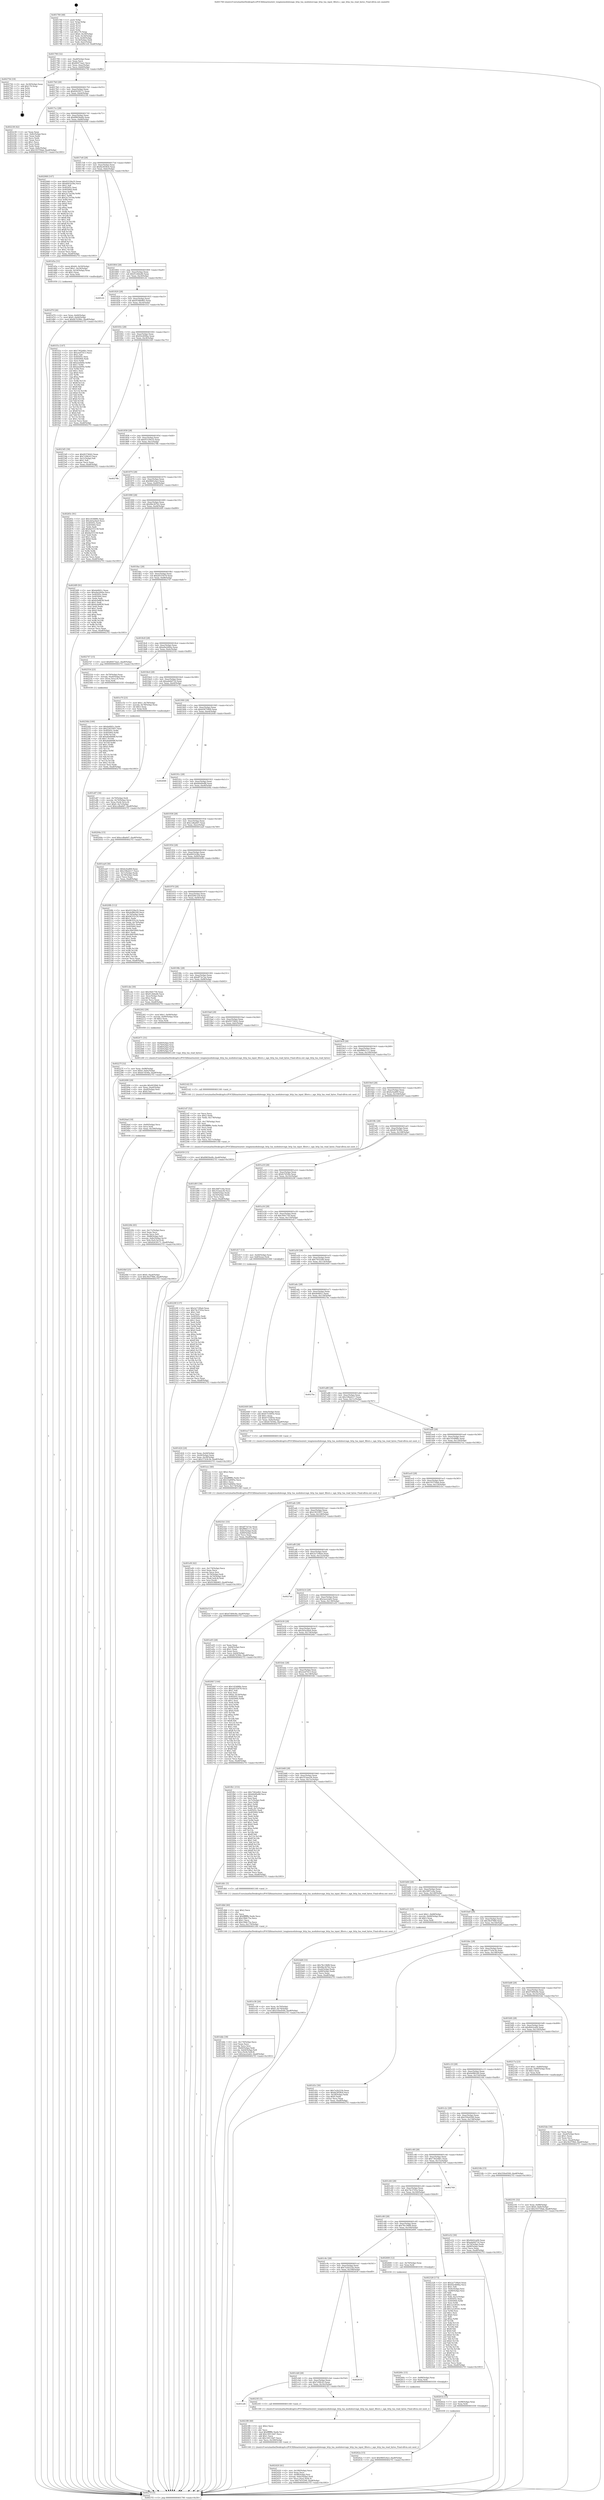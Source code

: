 digraph "0x401760" {
  label = "0x401760 (/mnt/c/Users/mathe/Desktop/tcc/POCII/binaries/extr_tenginemodulesngx_http_lua_modulesrcngx_http_lua_input_filters.c_ngx_http_lua_read_bytes_Final-ollvm.out::main(0))"
  labelloc = "t"
  node[shape=record]

  Entry [label="",width=0.3,height=0.3,shape=circle,fillcolor=black,style=filled]
  "0x401790" [label="{
     0x401790 [32]\l
     | [instrs]\l
     &nbsp;&nbsp;0x401790 \<+6\>: mov -0xa8(%rbp),%eax\l
     &nbsp;&nbsp;0x401796 \<+2\>: mov %eax,%ecx\l
     &nbsp;&nbsp;0x401798 \<+6\>: sub $0x80473aa1,%ecx\l
     &nbsp;&nbsp;0x40179e \<+6\>: mov %eax,-0xac(%rbp)\l
     &nbsp;&nbsp;0x4017a4 \<+6\>: mov %ecx,-0xb0(%rbp)\l
     &nbsp;&nbsp;0x4017aa \<+6\>: je 0000000000402756 \<main+0xff6\>\l
  }"]
  "0x402756" [label="{
     0x402756 [19]\l
     | [instrs]\l
     &nbsp;&nbsp;0x402756 \<+3\>: mov -0x30(%rbp),%eax\l
     &nbsp;&nbsp;0x402759 \<+7\>: add $0x170,%rsp\l
     &nbsp;&nbsp;0x402760 \<+1\>: pop %rbx\l
     &nbsp;&nbsp;0x402761 \<+2\>: pop %r12\l
     &nbsp;&nbsp;0x402763 \<+2\>: pop %r14\l
     &nbsp;&nbsp;0x402765 \<+2\>: pop %r15\l
     &nbsp;&nbsp;0x402767 \<+1\>: pop %rbp\l
     &nbsp;&nbsp;0x402768 \<+1\>: ret\l
  }"]
  "0x4017b0" [label="{
     0x4017b0 [28]\l
     | [instrs]\l
     &nbsp;&nbsp;0x4017b0 \<+5\>: jmp 00000000004017b5 \<main+0x55\>\l
     &nbsp;&nbsp;0x4017b5 \<+6\>: mov -0xac(%rbp),%eax\l
     &nbsp;&nbsp;0x4017bb \<+5\>: sub $0x82639171,%eax\l
     &nbsp;&nbsp;0x4017c0 \<+6\>: mov %eax,-0xb4(%rbp)\l
     &nbsp;&nbsp;0x4017c6 \<+6\>: je 0000000000402238 \<main+0xad8\>\l
  }"]
  Exit [label="",width=0.3,height=0.3,shape=circle,fillcolor=black,style=filled,peripheries=2]
  "0x402238" [label="{
     0x402238 [42]\l
     | [instrs]\l
     &nbsp;&nbsp;0x402238 \<+2\>: xor %eax,%eax\l
     &nbsp;&nbsp;0x40223a \<+6\>: mov -0x8c(%rbp),%ecx\l
     &nbsp;&nbsp;0x402240 \<+2\>: mov %eax,%edx\l
     &nbsp;&nbsp;0x402242 \<+2\>: sub %ecx,%edx\l
     &nbsp;&nbsp;0x402244 \<+2\>: mov %eax,%ecx\l
     &nbsp;&nbsp;0x402246 \<+3\>: sub $0x1,%ecx\l
     &nbsp;&nbsp;0x402249 \<+2\>: add %ecx,%edx\l
     &nbsp;&nbsp;0x40224b \<+2\>: sub %edx,%eax\l
     &nbsp;&nbsp;0x40224d \<+6\>: mov %eax,-0x8c(%rbp)\l
     &nbsp;&nbsp;0x402253 \<+10\>: movl $0x193759ab,-0xa8(%rbp)\l
     &nbsp;&nbsp;0x40225d \<+5\>: jmp 00000000004027f3 \<main+0x1093\>\l
  }"]
  "0x4017cc" [label="{
     0x4017cc [28]\l
     | [instrs]\l
     &nbsp;&nbsp;0x4017cc \<+5\>: jmp 00000000004017d1 \<main+0x71\>\l
     &nbsp;&nbsp;0x4017d1 \<+6\>: mov -0xac(%rbp),%eax\l
     &nbsp;&nbsp;0x4017d7 \<+5\>: sub $0x89656a0b,%eax\l
     &nbsp;&nbsp;0x4017dc \<+6\>: mov %eax,-0xb8(%rbp)\l
     &nbsp;&nbsp;0x4017e2 \<+6\>: je 0000000000402068 \<main+0x908\>\l
  }"]
  "0x40262a" [label="{
     0x40262a [15]\l
     | [instrs]\l
     &nbsp;&nbsp;0x40262a \<+10\>: movl $0x9665c6a3,-0xa8(%rbp)\l
     &nbsp;&nbsp;0x402634 \<+5\>: jmp 00000000004027f3 \<main+0x1093\>\l
  }"]
  "0x402068" [label="{
     0x402068 [147]\l
     | [instrs]\l
     &nbsp;&nbsp;0x402068 \<+5\>: mov $0x93339a35,%eax\l
     &nbsp;&nbsp;0x40206d \<+5\>: mov $0xd041b36a,%ecx\l
     &nbsp;&nbsp;0x402072 \<+2\>: mov $0x1,%dl\l
     &nbsp;&nbsp;0x402074 \<+7\>: mov 0x40505c,%esi\l
     &nbsp;&nbsp;0x40207b \<+7\>: mov 0x405064,%edi\l
     &nbsp;&nbsp;0x402082 \<+3\>: mov %esi,%r8d\l
     &nbsp;&nbsp;0x402085 \<+7\>: add $0x2a73a18a,%r8d\l
     &nbsp;&nbsp;0x40208c \<+4\>: sub $0x1,%r8d\l
     &nbsp;&nbsp;0x402090 \<+7\>: sub $0x2a73a18a,%r8d\l
     &nbsp;&nbsp;0x402097 \<+4\>: imul %r8d,%esi\l
     &nbsp;&nbsp;0x40209b \<+3\>: and $0x1,%esi\l
     &nbsp;&nbsp;0x40209e \<+3\>: cmp $0x0,%esi\l
     &nbsp;&nbsp;0x4020a1 \<+4\>: sete %r9b\l
     &nbsp;&nbsp;0x4020a5 \<+3\>: cmp $0xa,%edi\l
     &nbsp;&nbsp;0x4020a8 \<+4\>: setl %r10b\l
     &nbsp;&nbsp;0x4020ac \<+3\>: mov %r9b,%r11b\l
     &nbsp;&nbsp;0x4020af \<+4\>: xor $0xff,%r11b\l
     &nbsp;&nbsp;0x4020b3 \<+3\>: mov %r10b,%bl\l
     &nbsp;&nbsp;0x4020b6 \<+3\>: xor $0xff,%bl\l
     &nbsp;&nbsp;0x4020b9 \<+3\>: xor $0x1,%dl\l
     &nbsp;&nbsp;0x4020bc \<+3\>: mov %r11b,%r14b\l
     &nbsp;&nbsp;0x4020bf \<+4\>: and $0xff,%r14b\l
     &nbsp;&nbsp;0x4020c3 \<+3\>: and %dl,%r9b\l
     &nbsp;&nbsp;0x4020c6 \<+3\>: mov %bl,%r15b\l
     &nbsp;&nbsp;0x4020c9 \<+4\>: and $0xff,%r15b\l
     &nbsp;&nbsp;0x4020cd \<+3\>: and %dl,%r10b\l
     &nbsp;&nbsp;0x4020d0 \<+3\>: or %r9b,%r14b\l
     &nbsp;&nbsp;0x4020d3 \<+3\>: or %r10b,%r15b\l
     &nbsp;&nbsp;0x4020d6 \<+3\>: xor %r15b,%r14b\l
     &nbsp;&nbsp;0x4020d9 \<+3\>: or %bl,%r11b\l
     &nbsp;&nbsp;0x4020dc \<+4\>: xor $0xff,%r11b\l
     &nbsp;&nbsp;0x4020e0 \<+3\>: or $0x1,%dl\l
     &nbsp;&nbsp;0x4020e3 \<+3\>: and %dl,%r11b\l
     &nbsp;&nbsp;0x4020e6 \<+3\>: or %r11b,%r14b\l
     &nbsp;&nbsp;0x4020e9 \<+4\>: test $0x1,%r14b\l
     &nbsp;&nbsp;0x4020ed \<+3\>: cmovne %ecx,%eax\l
     &nbsp;&nbsp;0x4020f0 \<+6\>: mov %eax,-0xa8(%rbp)\l
     &nbsp;&nbsp;0x4020f6 \<+5\>: jmp 00000000004027f3 \<main+0x1093\>\l
  }"]
  "0x4017e8" [label="{
     0x4017e8 [28]\l
     | [instrs]\l
     &nbsp;&nbsp;0x4017e8 \<+5\>: jmp 00000000004017ed \<main+0x8d\>\l
     &nbsp;&nbsp;0x4017ed \<+6\>: mov -0xac(%rbp),%eax\l
     &nbsp;&nbsp;0x4017f3 \<+5\>: sub $0x8a3658c6,%eax\l
     &nbsp;&nbsp;0x4017f8 \<+6\>: mov %eax,-0xbc(%rbp)\l
     &nbsp;&nbsp;0x4017fe \<+6\>: je 0000000000401d5a \<main+0x5fa\>\l
  }"]
  "0x40261b" [label="{
     0x40261b [15]\l
     | [instrs]\l
     &nbsp;&nbsp;0x40261b \<+7\>: mov -0x98(%rbp),%rax\l
     &nbsp;&nbsp;0x402622 \<+3\>: mov %rax,%rdi\l
     &nbsp;&nbsp;0x402625 \<+5\>: call 0000000000401030 \<free@plt\>\l
     | [calls]\l
     &nbsp;&nbsp;0x401030 \{1\} (unknown)\l
  }"]
  "0x401d5a" [label="{
     0x401d5a [31]\l
     | [instrs]\l
     &nbsp;&nbsp;0x401d5a \<+8\>: movq $0x64,-0x50(%rbp)\l
     &nbsp;&nbsp;0x401d62 \<+7\>: movl $0x1,-0x54(%rbp)\l
     &nbsp;&nbsp;0x401d69 \<+4\>: movslq -0x54(%rbp),%rax\l
     &nbsp;&nbsp;0x401d6d \<+4\>: shl $0x3,%rax\l
     &nbsp;&nbsp;0x401d71 \<+3\>: mov %rax,%rdi\l
     &nbsp;&nbsp;0x401d74 \<+5\>: call 0000000000401050 \<malloc@plt\>\l
     | [calls]\l
     &nbsp;&nbsp;0x401050 \{1\} (unknown)\l
  }"]
  "0x401804" [label="{
     0x401804 [28]\l
     | [instrs]\l
     &nbsp;&nbsp;0x401804 \<+5\>: jmp 0000000000401809 \<main+0xa9\>\l
     &nbsp;&nbsp;0x401809 \<+6\>: mov -0xac(%rbp),%eax\l
     &nbsp;&nbsp;0x40180f \<+5\>: sub $0x912b6a46,%eax\l
     &nbsp;&nbsp;0x401814 \<+6\>: mov %eax,-0xc0(%rbp)\l
     &nbsp;&nbsp;0x40181a \<+6\>: je 0000000000401cfc \<main+0x59c\>\l
  }"]
  "0x40260c" [label="{
     0x40260c [15]\l
     | [instrs]\l
     &nbsp;&nbsp;0x40260c \<+7\>: mov -0x88(%rbp),%rax\l
     &nbsp;&nbsp;0x402613 \<+3\>: mov %rax,%rdi\l
     &nbsp;&nbsp;0x402616 \<+5\>: call 0000000000401030 \<free@plt\>\l
     | [calls]\l
     &nbsp;&nbsp;0x401030 \{1\} (unknown)\l
  }"]
  "0x401cfc" [label="{
     0x401cfc\l
  }", style=dashed]
  "0x401820" [label="{
     0x401820 [28]\l
     | [instrs]\l
     &nbsp;&nbsp;0x401820 \<+5\>: jmp 0000000000401825 \<main+0xc5\>\l
     &nbsp;&nbsp;0x401825 \<+6\>: mov -0xac(%rbp),%eax\l
     &nbsp;&nbsp;0x40182b \<+5\>: sub $0x919bb965,%eax\l
     &nbsp;&nbsp;0x401830 \<+6\>: mov %eax,-0xc4(%rbp)\l
     &nbsp;&nbsp;0x401836 \<+6\>: je 0000000000401f1e \<main+0x7be\>\l
  }"]
  "0x40256b" [label="{
     0x40256b [100]\l
     | [instrs]\l
     &nbsp;&nbsp;0x40256b \<+5\>: mov $0xde6fd1c,%edx\l
     &nbsp;&nbsp;0x402570 \<+5\>: mov $0x23033957,%esi\l
     &nbsp;&nbsp;0x402575 \<+8\>: mov 0x40505c,%r8d\l
     &nbsp;&nbsp;0x40257d \<+8\>: mov 0x405064,%r9d\l
     &nbsp;&nbsp;0x402585 \<+3\>: mov %r8d,%r10d\l
     &nbsp;&nbsp;0x402588 \<+7\>: add $0xa6a6668f,%r10d\l
     &nbsp;&nbsp;0x40258f \<+4\>: sub $0x1,%r10d\l
     &nbsp;&nbsp;0x402593 \<+7\>: sub $0xa6a6668f,%r10d\l
     &nbsp;&nbsp;0x40259a \<+4\>: imul %r10d,%r8d\l
     &nbsp;&nbsp;0x40259e \<+4\>: and $0x1,%r8d\l
     &nbsp;&nbsp;0x4025a2 \<+4\>: cmp $0x0,%r8d\l
     &nbsp;&nbsp;0x4025a6 \<+4\>: sete %r11b\l
     &nbsp;&nbsp;0x4025aa \<+4\>: cmp $0xa,%r9d\l
     &nbsp;&nbsp;0x4025ae \<+3\>: setl %bl\l
     &nbsp;&nbsp;0x4025b1 \<+3\>: mov %r11b,%r14b\l
     &nbsp;&nbsp;0x4025b4 \<+3\>: and %bl,%r14b\l
     &nbsp;&nbsp;0x4025b7 \<+3\>: xor %bl,%r11b\l
     &nbsp;&nbsp;0x4025ba \<+3\>: or %r11b,%r14b\l
     &nbsp;&nbsp;0x4025bd \<+4\>: test $0x1,%r14b\l
     &nbsp;&nbsp;0x4025c1 \<+3\>: cmovne %esi,%edx\l
     &nbsp;&nbsp;0x4025c4 \<+6\>: mov %edx,-0xa8(%rbp)\l
     &nbsp;&nbsp;0x4025ca \<+5\>: jmp 00000000004027f3 \<main+0x1093\>\l
  }"]
  "0x401f1e" [label="{
     0x401f1e [147]\l
     | [instrs]\l
     &nbsp;&nbsp;0x401f1e \<+5\>: mov $0x7362e6b1,%eax\l
     &nbsp;&nbsp;0x401f23 \<+5\>: mov $0x2eef7413,%ecx\l
     &nbsp;&nbsp;0x401f28 \<+2\>: mov $0x1,%dl\l
     &nbsp;&nbsp;0x401f2a \<+7\>: mov 0x40505c,%esi\l
     &nbsp;&nbsp;0x401f31 \<+7\>: mov 0x405064,%edi\l
     &nbsp;&nbsp;0x401f38 \<+3\>: mov %esi,%r8d\l
     &nbsp;&nbsp;0x401f3b \<+7\>: add $0xeeeb00e,%r8d\l
     &nbsp;&nbsp;0x401f42 \<+4\>: sub $0x1,%r8d\l
     &nbsp;&nbsp;0x401f46 \<+7\>: sub $0xeeeb00e,%r8d\l
     &nbsp;&nbsp;0x401f4d \<+4\>: imul %r8d,%esi\l
     &nbsp;&nbsp;0x401f51 \<+3\>: and $0x1,%esi\l
     &nbsp;&nbsp;0x401f54 \<+3\>: cmp $0x0,%esi\l
     &nbsp;&nbsp;0x401f57 \<+4\>: sete %r9b\l
     &nbsp;&nbsp;0x401f5b \<+3\>: cmp $0xa,%edi\l
     &nbsp;&nbsp;0x401f5e \<+4\>: setl %r10b\l
     &nbsp;&nbsp;0x401f62 \<+3\>: mov %r9b,%r11b\l
     &nbsp;&nbsp;0x401f65 \<+4\>: xor $0xff,%r11b\l
     &nbsp;&nbsp;0x401f69 \<+3\>: mov %r10b,%bl\l
     &nbsp;&nbsp;0x401f6c \<+3\>: xor $0xff,%bl\l
     &nbsp;&nbsp;0x401f6f \<+3\>: xor $0x0,%dl\l
     &nbsp;&nbsp;0x401f72 \<+3\>: mov %r11b,%r14b\l
     &nbsp;&nbsp;0x401f75 \<+4\>: and $0x0,%r14b\l
     &nbsp;&nbsp;0x401f79 \<+3\>: and %dl,%r9b\l
     &nbsp;&nbsp;0x401f7c \<+3\>: mov %bl,%r15b\l
     &nbsp;&nbsp;0x401f7f \<+4\>: and $0x0,%r15b\l
     &nbsp;&nbsp;0x401f83 \<+3\>: and %dl,%r10b\l
     &nbsp;&nbsp;0x401f86 \<+3\>: or %r9b,%r14b\l
     &nbsp;&nbsp;0x401f89 \<+3\>: or %r10b,%r15b\l
     &nbsp;&nbsp;0x401f8c \<+3\>: xor %r15b,%r14b\l
     &nbsp;&nbsp;0x401f8f \<+3\>: or %bl,%r11b\l
     &nbsp;&nbsp;0x401f92 \<+4\>: xor $0xff,%r11b\l
     &nbsp;&nbsp;0x401f96 \<+3\>: or $0x0,%dl\l
     &nbsp;&nbsp;0x401f99 \<+3\>: and %dl,%r11b\l
     &nbsp;&nbsp;0x401f9c \<+3\>: or %r11b,%r14b\l
     &nbsp;&nbsp;0x401f9f \<+4\>: test $0x1,%r14b\l
     &nbsp;&nbsp;0x401fa3 \<+3\>: cmovne %ecx,%eax\l
     &nbsp;&nbsp;0x401fa6 \<+6\>: mov %eax,-0xa8(%rbp)\l
     &nbsp;&nbsp;0x401fac \<+5\>: jmp 00000000004027f3 \<main+0x1093\>\l
  }"]
  "0x40183c" [label="{
     0x40183c [28]\l
     | [instrs]\l
     &nbsp;&nbsp;0x40183c \<+5\>: jmp 0000000000401841 \<main+0xe1\>\l
     &nbsp;&nbsp;0x401841 \<+6\>: mov -0xac(%rbp),%eax\l
     &nbsp;&nbsp;0x401847 \<+5\>: sub $0x92e400ba,%eax\l
     &nbsp;&nbsp;0x40184c \<+6\>: mov %eax,-0xc8(%rbp)\l
     &nbsp;&nbsp;0x401852 \<+6\>: je 00000000004023d5 \<main+0xc75\>\l
  }"]
  "0x4024bf" [label="{
     0x4024bf [25]\l
     | [instrs]\l
     &nbsp;&nbsp;0x4024bf \<+10\>: movl $0x0,-0xa4(%rbp)\l
     &nbsp;&nbsp;0x4024c9 \<+10\>: movl $0x36cf79b6,-0xa8(%rbp)\l
     &nbsp;&nbsp;0x4024d3 \<+5\>: jmp 00000000004027f3 \<main+0x1093\>\l
  }"]
  "0x4023d5" [label="{
     0x4023d5 [30]\l
     | [instrs]\l
     &nbsp;&nbsp;0x4023d5 \<+5\>: mov $0xf4374642,%eax\l
     &nbsp;&nbsp;0x4023da \<+5\>: mov $0x7cf4fc43,%ecx\l
     &nbsp;&nbsp;0x4023df \<+3\>: mov -0x21(%rbp),%dl\l
     &nbsp;&nbsp;0x4023e2 \<+3\>: test $0x1,%dl\l
     &nbsp;&nbsp;0x4023e5 \<+3\>: cmovne %ecx,%eax\l
     &nbsp;&nbsp;0x4023e8 \<+6\>: mov %eax,-0xa8(%rbp)\l
     &nbsp;&nbsp;0x4023ee \<+5\>: jmp 00000000004027f3 \<main+0x1093\>\l
  }"]
  "0x401858" [label="{
     0x401858 [28]\l
     | [instrs]\l
     &nbsp;&nbsp;0x401858 \<+5\>: jmp 000000000040185d \<main+0xfd\>\l
     &nbsp;&nbsp;0x40185d \<+6\>: mov -0xac(%rbp),%eax\l
     &nbsp;&nbsp;0x401863 \<+5\>: sub $0x93339a35,%eax\l
     &nbsp;&nbsp;0x401868 \<+6\>: mov %eax,-0xcc(%rbp)\l
     &nbsp;&nbsp;0x40186e \<+6\>: je 000000000040278b \<main+0x102b\>\l
  }"]
  "0x4024ad" [label="{
     0x4024ad [18]\l
     | [instrs]\l
     &nbsp;&nbsp;0x4024ad \<+4\>: mov -0x60(%rbp),%rcx\l
     &nbsp;&nbsp;0x4024b1 \<+3\>: mov %rcx,%rdi\l
     &nbsp;&nbsp;0x4024b4 \<+6\>: mov %eax,-0x184(%rbp)\l
     &nbsp;&nbsp;0x4024ba \<+5\>: call 0000000000401030 \<free@plt\>\l
     | [calls]\l
     &nbsp;&nbsp;0x401030 \{1\} (unknown)\l
  }"]
  "0x40278b" [label="{
     0x40278b\l
  }", style=dashed]
  "0x401874" [label="{
     0x401874 [28]\l
     | [instrs]\l
     &nbsp;&nbsp;0x401874 \<+5\>: jmp 0000000000401879 \<main+0x119\>\l
     &nbsp;&nbsp;0x401879 \<+6\>: mov -0xac(%rbp),%eax\l
     &nbsp;&nbsp;0x40187f \<+5\>: sub $0x9665c6a3,%eax\l
     &nbsp;&nbsp;0x401884 \<+6\>: mov %eax,-0xd0(%rbp)\l
     &nbsp;&nbsp;0x40188a \<+6\>: je 000000000040265c \<main+0xefc\>\l
  }"]
  "0x402490" [label="{
     0x402490 [29]\l
     | [instrs]\l
     &nbsp;&nbsp;0x402490 \<+10\>: movabs $0x4030b6,%rdi\l
     &nbsp;&nbsp;0x40249a \<+6\>: mov %eax,-0xa0(%rbp)\l
     &nbsp;&nbsp;0x4024a0 \<+6\>: mov -0xa0(%rbp),%esi\l
     &nbsp;&nbsp;0x4024a6 \<+2\>: mov $0x0,%al\l
     &nbsp;&nbsp;0x4024a8 \<+5\>: call 0000000000401040 \<printf@plt\>\l
     | [calls]\l
     &nbsp;&nbsp;0x401040 \{1\} (unknown)\l
  }"]
  "0x40265c" [label="{
     0x40265c [91]\l
     | [instrs]\l
     &nbsp;&nbsp;0x40265c \<+5\>: mov $0x145488fe,%eax\l
     &nbsp;&nbsp;0x402661 \<+5\>: mov $0x2b5a2ba4,%ecx\l
     &nbsp;&nbsp;0x402666 \<+7\>: mov 0x40505c,%edx\l
     &nbsp;&nbsp;0x40266d \<+7\>: mov 0x405064,%esi\l
     &nbsp;&nbsp;0x402674 \<+2\>: mov %edx,%edi\l
     &nbsp;&nbsp;0x402676 \<+6\>: add $0x8a555158,%edi\l
     &nbsp;&nbsp;0x40267c \<+3\>: sub $0x1,%edi\l
     &nbsp;&nbsp;0x40267f \<+6\>: sub $0x8a555158,%edi\l
     &nbsp;&nbsp;0x402685 \<+3\>: imul %edi,%edx\l
     &nbsp;&nbsp;0x402688 \<+3\>: and $0x1,%edx\l
     &nbsp;&nbsp;0x40268b \<+3\>: cmp $0x0,%edx\l
     &nbsp;&nbsp;0x40268e \<+4\>: sete %r8b\l
     &nbsp;&nbsp;0x402692 \<+3\>: cmp $0xa,%esi\l
     &nbsp;&nbsp;0x402695 \<+4\>: setl %r9b\l
     &nbsp;&nbsp;0x402699 \<+3\>: mov %r8b,%r10b\l
     &nbsp;&nbsp;0x40269c \<+3\>: and %r9b,%r10b\l
     &nbsp;&nbsp;0x40269f \<+3\>: xor %r9b,%r8b\l
     &nbsp;&nbsp;0x4026a2 \<+3\>: or %r8b,%r10b\l
     &nbsp;&nbsp;0x4026a5 \<+4\>: test $0x1,%r10b\l
     &nbsp;&nbsp;0x4026a9 \<+3\>: cmovne %ecx,%eax\l
     &nbsp;&nbsp;0x4026ac \<+6\>: mov %eax,-0xa8(%rbp)\l
     &nbsp;&nbsp;0x4026b2 \<+5\>: jmp 00000000004027f3 \<main+0x1093\>\l
  }"]
  "0x401890" [label="{
     0x401890 [28]\l
     | [instrs]\l
     &nbsp;&nbsp;0x401890 \<+5\>: jmp 0000000000401895 \<main+0x135\>\l
     &nbsp;&nbsp;0x401895 \<+6\>: mov -0xac(%rbp),%eax\l
     &nbsp;&nbsp;0x40189b \<+5\>: sub $0x96e367b2,%eax\l
     &nbsp;&nbsp;0x4018a0 \<+6\>: mov %eax,-0xd4(%rbp)\l
     &nbsp;&nbsp;0x4018a6 \<+6\>: je 00000000004024f9 \<main+0xd99\>\l
  }"]
  "0x402420" [label="{
     0x402420 [41]\l
     | [instrs]\l
     &nbsp;&nbsp;0x402420 \<+6\>: mov -0x180(%rbp),%ecx\l
     &nbsp;&nbsp;0x402426 \<+3\>: imul %eax,%ecx\l
     &nbsp;&nbsp;0x402429 \<+7\>: mov -0x98(%rbp),%rsi\l
     &nbsp;&nbsp;0x402430 \<+7\>: movslq -0x9c(%rbp),%rdi\l
     &nbsp;&nbsp;0x402437 \<+3\>: mov %ecx,(%rsi,%rdi,4)\l
     &nbsp;&nbsp;0x40243a \<+10\>: movl $0x7455206,-0xa8(%rbp)\l
     &nbsp;&nbsp;0x402444 \<+5\>: jmp 00000000004027f3 \<main+0x1093\>\l
  }"]
  "0x4024f9" [label="{
     0x4024f9 [91]\l
     | [instrs]\l
     &nbsp;&nbsp;0x4024f9 \<+5\>: mov $0xde6fd1c,%eax\l
     &nbsp;&nbsp;0x4024fe \<+5\>: mov $0xa9a2d44a,%ecx\l
     &nbsp;&nbsp;0x402503 \<+7\>: mov 0x40505c,%edx\l
     &nbsp;&nbsp;0x40250a \<+7\>: mov 0x405064,%esi\l
     &nbsp;&nbsp;0x402511 \<+2\>: mov %edx,%edi\l
     &nbsp;&nbsp;0x402513 \<+6\>: sub $0xbcfa8838,%edi\l
     &nbsp;&nbsp;0x402519 \<+3\>: sub $0x1,%edi\l
     &nbsp;&nbsp;0x40251c \<+6\>: add $0xbcfa8838,%edi\l
     &nbsp;&nbsp;0x402522 \<+3\>: imul %edi,%edx\l
     &nbsp;&nbsp;0x402525 \<+3\>: and $0x1,%edx\l
     &nbsp;&nbsp;0x402528 \<+3\>: cmp $0x0,%edx\l
     &nbsp;&nbsp;0x40252b \<+4\>: sete %r8b\l
     &nbsp;&nbsp;0x40252f \<+3\>: cmp $0xa,%esi\l
     &nbsp;&nbsp;0x402532 \<+4\>: setl %r9b\l
     &nbsp;&nbsp;0x402536 \<+3\>: mov %r8b,%r10b\l
     &nbsp;&nbsp;0x402539 \<+3\>: and %r9b,%r10b\l
     &nbsp;&nbsp;0x40253c \<+3\>: xor %r9b,%r8b\l
     &nbsp;&nbsp;0x40253f \<+3\>: or %r8b,%r10b\l
     &nbsp;&nbsp;0x402542 \<+4\>: test $0x1,%r10b\l
     &nbsp;&nbsp;0x402546 \<+3\>: cmovne %ecx,%eax\l
     &nbsp;&nbsp;0x402549 \<+6\>: mov %eax,-0xa8(%rbp)\l
     &nbsp;&nbsp;0x40254f \<+5\>: jmp 00000000004027f3 \<main+0x1093\>\l
  }"]
  "0x4018ac" [label="{
     0x4018ac [28]\l
     | [instrs]\l
     &nbsp;&nbsp;0x4018ac \<+5\>: jmp 00000000004018b1 \<main+0x151\>\l
     &nbsp;&nbsp;0x4018b1 \<+6\>: mov -0xac(%rbp),%eax\l
     &nbsp;&nbsp;0x4018b7 \<+5\>: sub $0xa0535478,%eax\l
     &nbsp;&nbsp;0x4018bc \<+6\>: mov %eax,-0xd8(%rbp)\l
     &nbsp;&nbsp;0x4018c2 \<+6\>: je 0000000000402747 \<main+0xfe7\>\l
  }"]
  "0x4023f8" [label="{
     0x4023f8 [40]\l
     | [instrs]\l
     &nbsp;&nbsp;0x4023f8 \<+5\>: mov $0x2,%ecx\l
     &nbsp;&nbsp;0x4023fd \<+1\>: cltd\l
     &nbsp;&nbsp;0x4023fe \<+2\>: idiv %ecx\l
     &nbsp;&nbsp;0x402400 \<+6\>: imul $0xfffffffe,%edx,%ecx\l
     &nbsp;&nbsp;0x402406 \<+6\>: add $0x149116d7,%ecx\l
     &nbsp;&nbsp;0x40240c \<+3\>: add $0x1,%ecx\l
     &nbsp;&nbsp;0x40240f \<+6\>: sub $0x149116d7,%ecx\l
     &nbsp;&nbsp;0x402415 \<+6\>: mov %ecx,-0x180(%rbp)\l
     &nbsp;&nbsp;0x40241b \<+5\>: call 0000000000401160 \<next_i\>\l
     | [calls]\l
     &nbsp;&nbsp;0x401160 \{1\} (/mnt/c/Users/mathe/Desktop/tcc/POCII/binaries/extr_tenginemodulesngx_http_lua_modulesrcngx_http_lua_input_filters.c_ngx_http_lua_read_bytes_Final-ollvm.out::next_i)\l
  }"]
  "0x402747" [label="{
     0x402747 [15]\l
     | [instrs]\l
     &nbsp;&nbsp;0x402747 \<+10\>: movl $0x80473aa1,-0xa8(%rbp)\l
     &nbsp;&nbsp;0x402751 \<+5\>: jmp 00000000004027f3 \<main+0x1093\>\l
  }"]
  "0x4018c8" [label="{
     0x4018c8 [28]\l
     | [instrs]\l
     &nbsp;&nbsp;0x4018c8 \<+5\>: jmp 00000000004018cd \<main+0x16d\>\l
     &nbsp;&nbsp;0x4018cd \<+6\>: mov -0xac(%rbp),%eax\l
     &nbsp;&nbsp;0x4018d3 \<+5\>: sub $0xa9a2d44a,%eax\l
     &nbsp;&nbsp;0x4018d8 \<+6\>: mov %eax,-0xdc(%rbp)\l
     &nbsp;&nbsp;0x4018de \<+6\>: je 0000000000402554 \<main+0xdf4\>\l
  }"]
  "0x401cd4" [label="{
     0x401cd4\l
  }", style=dashed]
  "0x402554" [label="{
     0x402554 [23]\l
     | [instrs]\l
     &nbsp;&nbsp;0x402554 \<+4\>: mov -0x70(%rbp),%rax\l
     &nbsp;&nbsp;0x402558 \<+7\>: movslq -0xa4(%rbp),%rcx\l
     &nbsp;&nbsp;0x40255f \<+4\>: mov (%rax,%rcx,8),%rax\l
     &nbsp;&nbsp;0x402563 \<+3\>: mov %rax,%rdi\l
     &nbsp;&nbsp;0x402566 \<+5\>: call 0000000000401030 \<free@plt\>\l
     | [calls]\l
     &nbsp;&nbsp;0x401030 \{1\} (unknown)\l
  }"]
  "0x4018e4" [label="{
     0x4018e4 [28]\l
     | [instrs]\l
     &nbsp;&nbsp;0x4018e4 \<+5\>: jmp 00000000004018e9 \<main+0x189\>\l
     &nbsp;&nbsp;0x4018e9 \<+6\>: mov -0xac(%rbp),%eax\l
     &nbsp;&nbsp;0x4018ef \<+5\>: sub $0xade6d716,%eax\l
     &nbsp;&nbsp;0x4018f4 \<+6\>: mov %eax,-0xe0(%rbp)\l
     &nbsp;&nbsp;0x4018fa \<+6\>: je 0000000000401e70 \<main+0x710\>\l
  }"]
  "0x4023f3" [label="{
     0x4023f3 [5]\l
     | [instrs]\l
     &nbsp;&nbsp;0x4023f3 \<+5\>: call 0000000000401160 \<next_i\>\l
     | [calls]\l
     &nbsp;&nbsp;0x401160 \{1\} (/mnt/c/Users/mathe/Desktop/tcc/POCII/binaries/extr_tenginemodulesngx_http_lua_modulesrcngx_http_lua_input_filters.c_ngx_http_lua_read_bytes_Final-ollvm.out::next_i)\l
  }"]
  "0x401e70" [label="{
     0x401e70 [23]\l
     | [instrs]\l
     &nbsp;&nbsp;0x401e70 \<+7\>: movl $0x1,-0x78(%rbp)\l
     &nbsp;&nbsp;0x401e77 \<+4\>: movslq -0x78(%rbp),%rax\l
     &nbsp;&nbsp;0x401e7b \<+4\>: shl $0x3,%rax\l
     &nbsp;&nbsp;0x401e7f \<+3\>: mov %rax,%rdi\l
     &nbsp;&nbsp;0x401e82 \<+5\>: call 0000000000401050 \<malloc@plt\>\l
     | [calls]\l
     &nbsp;&nbsp;0x401050 \{1\} (unknown)\l
  }"]
  "0x401900" [label="{
     0x401900 [28]\l
     | [instrs]\l
     &nbsp;&nbsp;0x401900 \<+5\>: jmp 0000000000401905 \<main+0x1a5\>\l
     &nbsp;&nbsp;0x401905 \<+6\>: mov -0xac(%rbp),%eax\l
     &nbsp;&nbsp;0x40190b \<+5\>: sub $0xb5875909,%eax\l
     &nbsp;&nbsp;0x401910 \<+6\>: mov %eax,-0xe4(%rbp)\l
     &nbsp;&nbsp;0x401916 \<+6\>: je 0000000000402648 \<main+0xee8\>\l
  }"]
  "0x401cb8" [label="{
     0x401cb8 [28]\l
     | [instrs]\l
     &nbsp;&nbsp;0x401cb8 \<+5\>: jmp 0000000000401cbd \<main+0x55d\>\l
     &nbsp;&nbsp;0x401cbd \<+6\>: mov -0xac(%rbp),%eax\l
     &nbsp;&nbsp;0x401cc3 \<+5\>: sub $0x7cf4fc43,%eax\l
     &nbsp;&nbsp;0x401cc8 \<+6\>: mov %eax,-0x16c(%rbp)\l
     &nbsp;&nbsp;0x401cce \<+6\>: je 00000000004023f3 \<main+0xc93\>\l
  }"]
  "0x402648" [label="{
     0x402648\l
  }", style=dashed]
  "0x40191c" [label="{
     0x40191c [28]\l
     | [instrs]\l
     &nbsp;&nbsp;0x40191c \<+5\>: jmp 0000000000401921 \<main+0x1c1\>\l
     &nbsp;&nbsp;0x401921 \<+6\>: mov -0xac(%rbp),%eax\l
     &nbsp;&nbsp;0x401927 \<+5\>: sub $0xbfe60e88,%eax\l
     &nbsp;&nbsp;0x40192c \<+6\>: mov %eax,-0xe8(%rbp)\l
     &nbsp;&nbsp;0x401932 \<+6\>: je 000000000040204a \<main+0x8ea\>\l
  }"]
  "0x402639" [label="{
     0x402639\l
  }", style=dashed]
  "0x40204a" [label="{
     0x40204a [15]\l
     | [instrs]\l
     &nbsp;&nbsp;0x40204a \<+10\>: movl $0xccdba6d7,-0xa8(%rbp)\l
     &nbsp;&nbsp;0x402054 \<+5\>: jmp 00000000004027f3 \<main+0x1093\>\l
  }"]
  "0x401938" [label="{
     0x401938 [28]\l
     | [instrs]\l
     &nbsp;&nbsp;0x401938 \<+5\>: jmp 000000000040193d \<main+0x1dd\>\l
     &nbsp;&nbsp;0x40193d \<+6\>: mov -0xac(%rbp),%eax\l
     &nbsp;&nbsp;0x401943 \<+5\>: sub $0xccdba6d7,%eax\l
     &nbsp;&nbsp;0x401948 \<+6\>: mov %eax,-0xec(%rbp)\l
     &nbsp;&nbsp;0x40194e \<+6\>: je 0000000000401ea9 \<main+0x749\>\l
  }"]
  "0x401c9c" [label="{
     0x401c9c [28]\l
     | [instrs]\l
     &nbsp;&nbsp;0x401c9c \<+5\>: jmp 0000000000401ca1 \<main+0x541\>\l
     &nbsp;&nbsp;0x401ca1 \<+6\>: mov -0xac(%rbp),%eax\l
     &nbsp;&nbsp;0x401ca7 \<+5\>: sub $0x7a2b222b,%eax\l
     &nbsp;&nbsp;0x401cac \<+6\>: mov %eax,-0x168(%rbp)\l
     &nbsp;&nbsp;0x401cb2 \<+6\>: je 0000000000402639 \<main+0xed9\>\l
  }"]
  "0x401ea9" [label="{
     0x401ea9 [30]\l
     | [instrs]\l
     &nbsp;&nbsp;0x401ea9 \<+5\>: mov $0xfa3eaf69,%eax\l
     &nbsp;&nbsp;0x401eae \<+5\>: mov $0x108a4217,%ecx\l
     &nbsp;&nbsp;0x401eb3 \<+3\>: mov -0x7c(%rbp),%edx\l
     &nbsp;&nbsp;0x401eb6 \<+3\>: cmp -0x78(%rbp),%edx\l
     &nbsp;&nbsp;0x401eb9 \<+3\>: cmovl %ecx,%eax\l
     &nbsp;&nbsp;0x401ebc \<+6\>: mov %eax,-0xa8(%rbp)\l
     &nbsp;&nbsp;0x401ec2 \<+5\>: jmp 00000000004027f3 \<main+0x1093\>\l
  }"]
  "0x401954" [label="{
     0x401954 [28]\l
     | [instrs]\l
     &nbsp;&nbsp;0x401954 \<+5\>: jmp 0000000000401959 \<main+0x1f9\>\l
     &nbsp;&nbsp;0x401959 \<+6\>: mov -0xac(%rbp),%eax\l
     &nbsp;&nbsp;0x40195f \<+5\>: sub $0xd041b36a,%eax\l
     &nbsp;&nbsp;0x401964 \<+6\>: mov %eax,-0xf0(%rbp)\l
     &nbsp;&nbsp;0x40196a \<+6\>: je 00000000004020fb \<main+0x99b\>\l
  }"]
  "0x402600" [label="{
     0x402600 [12]\l
     | [instrs]\l
     &nbsp;&nbsp;0x402600 \<+4\>: mov -0x70(%rbp),%rax\l
     &nbsp;&nbsp;0x402604 \<+3\>: mov %rax,%rdi\l
     &nbsp;&nbsp;0x402607 \<+5\>: call 0000000000401030 \<free@plt\>\l
     | [calls]\l
     &nbsp;&nbsp;0x401030 \{1\} (unknown)\l
  }"]
  "0x4020fb" [label="{
     0x4020fb [112]\l
     | [instrs]\l
     &nbsp;&nbsp;0x4020fb \<+5\>: mov $0x93339a35,%eax\l
     &nbsp;&nbsp;0x402100 \<+5\>: mov $0x4ef86249,%ecx\l
     &nbsp;&nbsp;0x402105 \<+3\>: mov -0x74(%rbp),%edx\l
     &nbsp;&nbsp;0x402108 \<+6\>: add $0x96355c24,%edx\l
     &nbsp;&nbsp;0x40210e \<+3\>: add $0x1,%edx\l
     &nbsp;&nbsp;0x402111 \<+6\>: sub $0x96355c24,%edx\l
     &nbsp;&nbsp;0x402117 \<+3\>: mov %edx,-0x74(%rbp)\l
     &nbsp;&nbsp;0x40211a \<+7\>: mov 0x40505c,%edx\l
     &nbsp;&nbsp;0x402121 \<+7\>: mov 0x405064,%esi\l
     &nbsp;&nbsp;0x402128 \<+2\>: mov %edx,%edi\l
     &nbsp;&nbsp;0x40212a \<+6\>: add $0xc4603949,%edi\l
     &nbsp;&nbsp;0x402130 \<+3\>: sub $0x1,%edi\l
     &nbsp;&nbsp;0x402133 \<+6\>: sub $0xc4603949,%edi\l
     &nbsp;&nbsp;0x402139 \<+3\>: imul %edi,%edx\l
     &nbsp;&nbsp;0x40213c \<+3\>: and $0x1,%edx\l
     &nbsp;&nbsp;0x40213f \<+3\>: cmp $0x0,%edx\l
     &nbsp;&nbsp;0x402142 \<+4\>: sete %r8b\l
     &nbsp;&nbsp;0x402146 \<+3\>: cmp $0xa,%esi\l
     &nbsp;&nbsp;0x402149 \<+4\>: setl %r9b\l
     &nbsp;&nbsp;0x40214d \<+3\>: mov %r8b,%r10b\l
     &nbsp;&nbsp;0x402150 \<+3\>: and %r9b,%r10b\l
     &nbsp;&nbsp;0x402153 \<+3\>: xor %r9b,%r8b\l
     &nbsp;&nbsp;0x402156 \<+3\>: or %r8b,%r10b\l
     &nbsp;&nbsp;0x402159 \<+4\>: test $0x1,%r10b\l
     &nbsp;&nbsp;0x40215d \<+3\>: cmovne %ecx,%eax\l
     &nbsp;&nbsp;0x402160 \<+6\>: mov %eax,-0xa8(%rbp)\l
     &nbsp;&nbsp;0x402166 \<+5\>: jmp 00000000004027f3 \<main+0x1093\>\l
  }"]
  "0x401970" [label="{
     0x401970 [28]\l
     | [instrs]\l
     &nbsp;&nbsp;0x401970 \<+5\>: jmp 0000000000401975 \<main+0x215\>\l
     &nbsp;&nbsp;0x401975 \<+6\>: mov -0xac(%rbp),%eax\l
     &nbsp;&nbsp;0x40197b \<+5\>: sub $0xd2f9c1e9,%eax\l
     &nbsp;&nbsp;0x401980 \<+6\>: mov %eax,-0xf4(%rbp)\l
     &nbsp;&nbsp;0x401986 \<+6\>: je 0000000000401cde \<main+0x57e\>\l
  }"]
  "0x401c80" [label="{
     0x401c80 [28]\l
     | [instrs]\l
     &nbsp;&nbsp;0x401c80 \<+5\>: jmp 0000000000401c85 \<main+0x525\>\l
     &nbsp;&nbsp;0x401c85 \<+6\>: mov -0xac(%rbp),%eax\l
     &nbsp;&nbsp;0x401c8b \<+5\>: sub $0x78c196f8,%eax\l
     &nbsp;&nbsp;0x401c90 \<+6\>: mov %eax,-0x164(%rbp)\l
     &nbsp;&nbsp;0x401c96 \<+6\>: je 0000000000402600 \<main+0xea0\>\l
  }"]
  "0x401cde" [label="{
     0x401cde [30]\l
     | [instrs]\l
     &nbsp;&nbsp;0x401cde \<+5\>: mov $0x30d1756,%eax\l
     &nbsp;&nbsp;0x401ce3 \<+5\>: mov $0x912b6a46,%ecx\l
     &nbsp;&nbsp;0x401ce8 \<+3\>: mov -0x2c(%rbp),%edx\l
     &nbsp;&nbsp;0x401ceb \<+3\>: cmp $0x2,%edx\l
     &nbsp;&nbsp;0x401cee \<+3\>: cmovne %ecx,%eax\l
     &nbsp;&nbsp;0x401cf1 \<+6\>: mov %eax,-0xa8(%rbp)\l
     &nbsp;&nbsp;0x401cf7 \<+5\>: jmp 00000000004027f3 \<main+0x1093\>\l
  }"]
  "0x40198c" [label="{
     0x40198c [28]\l
     | [instrs]\l
     &nbsp;&nbsp;0x40198c \<+5\>: jmp 0000000000401991 \<main+0x231\>\l
     &nbsp;&nbsp;0x401991 \<+6\>: mov -0xac(%rbp),%eax\l
     &nbsp;&nbsp;0x401997 \<+5\>: sub $0xdf73e7ae,%eax\l
     &nbsp;&nbsp;0x40199c \<+6\>: mov %eax,-0xf8(%rbp)\l
     &nbsp;&nbsp;0x4019a2 \<+6\>: je 0000000000402262 \<main+0xb02\>\l
  }"]
  "0x4027f3" [label="{
     0x4027f3 [5]\l
     | [instrs]\l
     &nbsp;&nbsp;0x4027f3 \<+5\>: jmp 0000000000401790 \<main+0x30\>\l
  }"]
  "0x401760" [label="{
     0x401760 [48]\l
     | [instrs]\l
     &nbsp;&nbsp;0x401760 \<+1\>: push %rbp\l
     &nbsp;&nbsp;0x401761 \<+3\>: mov %rsp,%rbp\l
     &nbsp;&nbsp;0x401764 \<+2\>: push %r15\l
     &nbsp;&nbsp;0x401766 \<+2\>: push %r14\l
     &nbsp;&nbsp;0x401768 \<+2\>: push %r12\l
     &nbsp;&nbsp;0x40176a \<+1\>: push %rbx\l
     &nbsp;&nbsp;0x40176b \<+7\>: sub $0x170,%rsp\l
     &nbsp;&nbsp;0x401772 \<+7\>: movl $0x0,-0x30(%rbp)\l
     &nbsp;&nbsp;0x401779 \<+3\>: mov %edi,-0x34(%rbp)\l
     &nbsp;&nbsp;0x40177c \<+4\>: mov %rsi,-0x40(%rbp)\l
     &nbsp;&nbsp;0x401780 \<+3\>: mov -0x34(%rbp),%edi\l
     &nbsp;&nbsp;0x401783 \<+3\>: mov %edi,-0x2c(%rbp)\l
     &nbsp;&nbsp;0x401786 \<+10\>: movl $0xd2f9c1e9,-0xa8(%rbp)\l
  }"]
  "0x402328" [label="{
     0x402328 [173]\l
     | [instrs]\l
     &nbsp;&nbsp;0x402328 \<+5\>: mov $0x2a7190a4,%eax\l
     &nbsp;&nbsp;0x40232d \<+5\>: mov $0x92e400ba,%ecx\l
     &nbsp;&nbsp;0x402332 \<+2\>: mov $0x1,%dl\l
     &nbsp;&nbsp;0x402334 \<+6\>: mov -0x9c(%rbp),%esi\l
     &nbsp;&nbsp;0x40233a \<+6\>: cmp -0x90(%rbp),%esi\l
     &nbsp;&nbsp;0x402340 \<+4\>: setl %dil\l
     &nbsp;&nbsp;0x402344 \<+4\>: and $0x1,%dil\l
     &nbsp;&nbsp;0x402348 \<+4\>: mov %dil,-0x21(%rbp)\l
     &nbsp;&nbsp;0x40234c \<+7\>: mov 0x40505c,%esi\l
     &nbsp;&nbsp;0x402353 \<+8\>: mov 0x405064,%r8d\l
     &nbsp;&nbsp;0x40235b \<+3\>: mov %esi,%r9d\l
     &nbsp;&nbsp;0x40235e \<+7\>: sub $0x1a1e8161,%r9d\l
     &nbsp;&nbsp;0x402365 \<+4\>: sub $0x1,%r9d\l
     &nbsp;&nbsp;0x402369 \<+7\>: add $0x1a1e8161,%r9d\l
     &nbsp;&nbsp;0x402370 \<+4\>: imul %r9d,%esi\l
     &nbsp;&nbsp;0x402374 \<+3\>: and $0x1,%esi\l
     &nbsp;&nbsp;0x402377 \<+3\>: cmp $0x0,%esi\l
     &nbsp;&nbsp;0x40237a \<+4\>: sete %dil\l
     &nbsp;&nbsp;0x40237e \<+4\>: cmp $0xa,%r8d\l
     &nbsp;&nbsp;0x402382 \<+4\>: setl %r10b\l
     &nbsp;&nbsp;0x402386 \<+3\>: mov %dil,%r11b\l
     &nbsp;&nbsp;0x402389 \<+4\>: xor $0xff,%r11b\l
     &nbsp;&nbsp;0x40238d \<+3\>: mov %r10b,%bl\l
     &nbsp;&nbsp;0x402390 \<+3\>: xor $0xff,%bl\l
     &nbsp;&nbsp;0x402393 \<+3\>: xor $0x0,%dl\l
     &nbsp;&nbsp;0x402396 \<+3\>: mov %r11b,%r14b\l
     &nbsp;&nbsp;0x402399 \<+4\>: and $0x0,%r14b\l
     &nbsp;&nbsp;0x40239d \<+3\>: and %dl,%dil\l
     &nbsp;&nbsp;0x4023a0 \<+3\>: mov %bl,%r15b\l
     &nbsp;&nbsp;0x4023a3 \<+4\>: and $0x0,%r15b\l
     &nbsp;&nbsp;0x4023a7 \<+3\>: and %dl,%r10b\l
     &nbsp;&nbsp;0x4023aa \<+3\>: or %dil,%r14b\l
     &nbsp;&nbsp;0x4023ad \<+3\>: or %r10b,%r15b\l
     &nbsp;&nbsp;0x4023b0 \<+3\>: xor %r15b,%r14b\l
     &nbsp;&nbsp;0x4023b3 \<+3\>: or %bl,%r11b\l
     &nbsp;&nbsp;0x4023b6 \<+4\>: xor $0xff,%r11b\l
     &nbsp;&nbsp;0x4023ba \<+3\>: or $0x0,%dl\l
     &nbsp;&nbsp;0x4023bd \<+3\>: and %dl,%r11b\l
     &nbsp;&nbsp;0x4023c0 \<+3\>: or %r11b,%r14b\l
     &nbsp;&nbsp;0x4023c3 \<+4\>: test $0x1,%r14b\l
     &nbsp;&nbsp;0x4023c7 \<+3\>: cmovne %ecx,%eax\l
     &nbsp;&nbsp;0x4023ca \<+6\>: mov %eax,-0xa8(%rbp)\l
     &nbsp;&nbsp;0x4023d0 \<+5\>: jmp 00000000004027f3 \<main+0x1093\>\l
  }"]
  "0x402262" [label="{
     0x402262 [29]\l
     | [instrs]\l
     &nbsp;&nbsp;0x402262 \<+10\>: movl $0x1,-0x90(%rbp)\l
     &nbsp;&nbsp;0x40226c \<+7\>: movslq -0x90(%rbp),%rax\l
     &nbsp;&nbsp;0x402273 \<+4\>: shl $0x2,%rax\l
     &nbsp;&nbsp;0x402277 \<+3\>: mov %rax,%rdi\l
     &nbsp;&nbsp;0x40227a \<+5\>: call 0000000000401050 \<malloc@plt\>\l
     | [calls]\l
     &nbsp;&nbsp;0x401050 \{1\} (unknown)\l
  }"]
  "0x4019a8" [label="{
     0x4019a8 [28]\l
     | [instrs]\l
     &nbsp;&nbsp;0x4019a8 \<+5\>: jmp 00000000004019ad \<main+0x24d\>\l
     &nbsp;&nbsp;0x4019ad \<+6\>: mov -0xac(%rbp),%eax\l
     &nbsp;&nbsp;0x4019b3 \<+5\>: sub $0xf4374642,%eax\l
     &nbsp;&nbsp;0x4019b8 \<+6\>: mov %eax,-0xfc(%rbp)\l
     &nbsp;&nbsp;0x4019be \<+6\>: je 0000000000402471 \<main+0xd11\>\l
  }"]
  "0x401c64" [label="{
     0x401c64 [28]\l
     | [instrs]\l
     &nbsp;&nbsp;0x401c64 \<+5\>: jmp 0000000000401c69 \<main+0x509\>\l
     &nbsp;&nbsp;0x401c69 \<+6\>: mov -0xac(%rbp),%eax\l
     &nbsp;&nbsp;0x401c6f \<+5\>: sub $0x74c3745a,%eax\l
     &nbsp;&nbsp;0x401c74 \<+6\>: mov %eax,-0x160(%rbp)\l
     &nbsp;&nbsp;0x401c7a \<+6\>: je 0000000000402328 \<main+0xbc8\>\l
  }"]
  "0x402471" [label="{
     0x402471 [31]\l
     | [instrs]\l
     &nbsp;&nbsp;0x402471 \<+4\>: mov -0x60(%rbp),%rdi\l
     &nbsp;&nbsp;0x402475 \<+4\>: mov -0x70(%rbp),%rsi\l
     &nbsp;&nbsp;0x402479 \<+7\>: mov -0x88(%rbp),%rdx\l
     &nbsp;&nbsp;0x402480 \<+4\>: mov -0x50(%rbp),%rcx\l
     &nbsp;&nbsp;0x402484 \<+7\>: mov -0x98(%rbp),%r8\l
     &nbsp;&nbsp;0x40248b \<+5\>: call 0000000000401240 \<ngx_http_lua_read_bytes\>\l
     | [calls]\l
     &nbsp;&nbsp;0x401240 \{1\} (/mnt/c/Users/mathe/Desktop/tcc/POCII/binaries/extr_tenginemodulesngx_http_lua_modulesrcngx_http_lua_input_filters.c_ngx_http_lua_read_bytes_Final-ollvm.out::ngx_http_lua_read_bytes)\l
  }"]
  "0x4019c4" [label="{
     0x4019c4 [28]\l
     | [instrs]\l
     &nbsp;&nbsp;0x4019c4 \<+5\>: jmp 00000000004019c9 \<main+0x269\>\l
     &nbsp;&nbsp;0x4019c9 \<+6\>: mov -0xac(%rbp),%eax\l
     &nbsp;&nbsp;0x4019cf \<+5\>: sub $0xf86b1111,%eax\l
     &nbsp;&nbsp;0x4019d4 \<+6\>: mov %eax,-0x100(%rbp)\l
     &nbsp;&nbsp;0x4019da \<+6\>: je 00000000004021d2 \<main+0xa72\>\l
  }"]
  "0x402769" [label="{
     0x402769\l
  }", style=dashed]
  "0x4021d2" [label="{
     0x4021d2 [5]\l
     | [instrs]\l
     &nbsp;&nbsp;0x4021d2 \<+5\>: call 0000000000401160 \<next_i\>\l
     | [calls]\l
     &nbsp;&nbsp;0x401160 \{1\} (/mnt/c/Users/mathe/Desktop/tcc/POCII/binaries/extr_tenginemodulesngx_http_lua_modulesrcngx_http_lua_input_filters.c_ngx_http_lua_read_bytes_Final-ollvm.out::next_i)\l
  }"]
  "0x4019e0" [label="{
     0x4019e0 [28]\l
     | [instrs]\l
     &nbsp;&nbsp;0x4019e0 \<+5\>: jmp 00000000004019e5 \<main+0x285\>\l
     &nbsp;&nbsp;0x4019e5 \<+6\>: mov -0xac(%rbp),%eax\l
     &nbsp;&nbsp;0x4019eb \<+5\>: sub $0xfa3eaf69,%eax\l
     &nbsp;&nbsp;0x4019f0 \<+6\>: mov %eax,-0x104(%rbp)\l
     &nbsp;&nbsp;0x4019f6 \<+6\>: je 0000000000402059 \<main+0x8f9\>\l
  }"]
  "0x40227f" [label="{
     0x40227f [32]\l
     | [instrs]\l
     &nbsp;&nbsp;0x40227f \<+7\>: mov %rax,-0x98(%rbp)\l
     &nbsp;&nbsp;0x402286 \<+10\>: movl $0x0,-0x9c(%rbp)\l
     &nbsp;&nbsp;0x402290 \<+10\>: movl $0xfe7d54fa,-0xa8(%rbp)\l
     &nbsp;&nbsp;0x40229a \<+5\>: jmp 00000000004027f3 \<main+0x1093\>\l
  }"]
  "0x402059" [label="{
     0x402059 [15]\l
     | [instrs]\l
     &nbsp;&nbsp;0x402059 \<+10\>: movl $0x89656a0b,-0xa8(%rbp)\l
     &nbsp;&nbsp;0x402063 \<+5\>: jmp 00000000004027f3 \<main+0x1093\>\l
  }"]
  "0x4019fc" [label="{
     0x4019fc [28]\l
     | [instrs]\l
     &nbsp;&nbsp;0x4019fc \<+5\>: jmp 0000000000401a01 \<main+0x2a1\>\l
     &nbsp;&nbsp;0x401a01 \<+6\>: mov -0xac(%rbp),%eax\l
     &nbsp;&nbsp;0x401a07 \<+5\>: sub $0xfb74390c,%eax\l
     &nbsp;&nbsp;0x401a0c \<+6\>: mov %eax,-0x108(%rbp)\l
     &nbsp;&nbsp;0x401a12 \<+6\>: je 0000000000401d93 \<main+0x633\>\l
  }"]
  "0x40220b" [label="{
     0x40220b [45]\l
     | [instrs]\l
     &nbsp;&nbsp;0x40220b \<+6\>: mov -0x17c(%rbp),%ecx\l
     &nbsp;&nbsp;0x402211 \<+3\>: imul %eax,%ecx\l
     &nbsp;&nbsp;0x402214 \<+3\>: movslq %ecx,%r8\l
     &nbsp;&nbsp;0x402217 \<+7\>: mov -0x88(%rbp),%r9\l
     &nbsp;&nbsp;0x40221e \<+7\>: movslq -0x8c(%rbp),%r10\l
     &nbsp;&nbsp;0x402225 \<+4\>: mov %r8,(%r9,%r10,8)\l
     &nbsp;&nbsp;0x402229 \<+10\>: movl $0x82639171,-0xa8(%rbp)\l
     &nbsp;&nbsp;0x402233 \<+5\>: jmp 00000000004027f3 \<main+0x1093\>\l
  }"]
  "0x401d93" [label="{
     0x401d93 [30]\l
     | [instrs]\l
     &nbsp;&nbsp;0x401d93 \<+5\>: mov $0x3687cc6a,%eax\l
     &nbsp;&nbsp;0x401d98 \<+5\>: mov $0x353aea36,%ecx\l
     &nbsp;&nbsp;0x401d9d \<+3\>: mov -0x64(%rbp),%edx\l
     &nbsp;&nbsp;0x401da0 \<+3\>: cmp -0x54(%rbp),%edx\l
     &nbsp;&nbsp;0x401da3 \<+3\>: cmovl %ecx,%eax\l
     &nbsp;&nbsp;0x401da6 \<+6\>: mov %eax,-0xa8(%rbp)\l
     &nbsp;&nbsp;0x401dac \<+5\>: jmp 00000000004027f3 \<main+0x1093\>\l
  }"]
  "0x401a18" [label="{
     0x401a18 [28]\l
     | [instrs]\l
     &nbsp;&nbsp;0x401a18 \<+5\>: jmp 0000000000401a1d \<main+0x2bd\>\l
     &nbsp;&nbsp;0x401a1d \<+6\>: mov -0xac(%rbp),%eax\l
     &nbsp;&nbsp;0x401a23 \<+5\>: sub $0xfe7d54fa,%eax\l
     &nbsp;&nbsp;0x401a28 \<+6\>: mov %eax,-0x10c(%rbp)\l
     &nbsp;&nbsp;0x401a2e \<+6\>: je 000000000040229f \<main+0xb3f\>\l
  }"]
  "0x4021d7" [label="{
     0x4021d7 [52]\l
     | [instrs]\l
     &nbsp;&nbsp;0x4021d7 \<+2\>: xor %ecx,%ecx\l
     &nbsp;&nbsp;0x4021d9 \<+5\>: mov $0x2,%edx\l
     &nbsp;&nbsp;0x4021de \<+6\>: mov %edx,-0x178(%rbp)\l
     &nbsp;&nbsp;0x4021e4 \<+1\>: cltd\l
     &nbsp;&nbsp;0x4021e5 \<+6\>: mov -0x178(%rbp),%esi\l
     &nbsp;&nbsp;0x4021eb \<+2\>: idiv %esi\l
     &nbsp;&nbsp;0x4021ed \<+6\>: imul $0xfffffffe,%edx,%edx\l
     &nbsp;&nbsp;0x4021f3 \<+2\>: mov %ecx,%edi\l
     &nbsp;&nbsp;0x4021f5 \<+2\>: sub %edx,%edi\l
     &nbsp;&nbsp;0x4021f7 \<+2\>: mov %ecx,%edx\l
     &nbsp;&nbsp;0x4021f9 \<+3\>: sub $0x1,%edx\l
     &nbsp;&nbsp;0x4021fc \<+2\>: add %edx,%edi\l
     &nbsp;&nbsp;0x4021fe \<+2\>: sub %edi,%ecx\l
     &nbsp;&nbsp;0x402200 \<+6\>: mov %ecx,-0x17c(%rbp)\l
     &nbsp;&nbsp;0x402206 \<+5\>: call 0000000000401160 \<next_i\>\l
     | [calls]\l
     &nbsp;&nbsp;0x401160 \{1\} (/mnt/c/Users/mathe/Desktop/tcc/POCII/binaries/extr_tenginemodulesngx_http_lua_modulesrcngx_http_lua_input_filters.c_ngx_http_lua_read_bytes_Final-ollvm.out::next_i)\l
  }"]
  "0x40229f" [label="{
     0x40229f [137]\l
     | [instrs]\l
     &nbsp;&nbsp;0x40229f \<+5\>: mov $0x2a7190a4,%eax\l
     &nbsp;&nbsp;0x4022a4 \<+5\>: mov $0x74c3745a,%ecx\l
     &nbsp;&nbsp;0x4022a9 \<+2\>: mov $0x1,%dl\l
     &nbsp;&nbsp;0x4022ab \<+2\>: xor %esi,%esi\l
     &nbsp;&nbsp;0x4022ad \<+7\>: mov 0x40505c,%edi\l
     &nbsp;&nbsp;0x4022b4 \<+8\>: mov 0x405064,%r8d\l
     &nbsp;&nbsp;0x4022bc \<+3\>: sub $0x1,%esi\l
     &nbsp;&nbsp;0x4022bf \<+3\>: mov %edi,%r9d\l
     &nbsp;&nbsp;0x4022c2 \<+3\>: add %esi,%r9d\l
     &nbsp;&nbsp;0x4022c5 \<+4\>: imul %r9d,%edi\l
     &nbsp;&nbsp;0x4022c9 \<+3\>: and $0x1,%edi\l
     &nbsp;&nbsp;0x4022cc \<+3\>: cmp $0x0,%edi\l
     &nbsp;&nbsp;0x4022cf \<+4\>: sete %r10b\l
     &nbsp;&nbsp;0x4022d3 \<+4\>: cmp $0xa,%r8d\l
     &nbsp;&nbsp;0x4022d7 \<+4\>: setl %r11b\l
     &nbsp;&nbsp;0x4022db \<+3\>: mov %r10b,%bl\l
     &nbsp;&nbsp;0x4022de \<+3\>: xor $0xff,%bl\l
     &nbsp;&nbsp;0x4022e1 \<+3\>: mov %r11b,%r14b\l
     &nbsp;&nbsp;0x4022e4 \<+4\>: xor $0xff,%r14b\l
     &nbsp;&nbsp;0x4022e8 \<+3\>: xor $0x0,%dl\l
     &nbsp;&nbsp;0x4022eb \<+3\>: mov %bl,%r15b\l
     &nbsp;&nbsp;0x4022ee \<+4\>: and $0x0,%r15b\l
     &nbsp;&nbsp;0x4022f2 \<+3\>: and %dl,%r10b\l
     &nbsp;&nbsp;0x4022f5 \<+3\>: mov %r14b,%r12b\l
     &nbsp;&nbsp;0x4022f8 \<+4\>: and $0x0,%r12b\l
     &nbsp;&nbsp;0x4022fc \<+3\>: and %dl,%r11b\l
     &nbsp;&nbsp;0x4022ff \<+3\>: or %r10b,%r15b\l
     &nbsp;&nbsp;0x402302 \<+3\>: or %r11b,%r12b\l
     &nbsp;&nbsp;0x402305 \<+3\>: xor %r12b,%r15b\l
     &nbsp;&nbsp;0x402308 \<+3\>: or %r14b,%bl\l
     &nbsp;&nbsp;0x40230b \<+3\>: xor $0xff,%bl\l
     &nbsp;&nbsp;0x40230e \<+3\>: or $0x0,%dl\l
     &nbsp;&nbsp;0x402311 \<+2\>: and %dl,%bl\l
     &nbsp;&nbsp;0x402313 \<+3\>: or %bl,%r15b\l
     &nbsp;&nbsp;0x402316 \<+4\>: test $0x1,%r15b\l
     &nbsp;&nbsp;0x40231a \<+3\>: cmovne %ecx,%eax\l
     &nbsp;&nbsp;0x40231d \<+6\>: mov %eax,-0xa8(%rbp)\l
     &nbsp;&nbsp;0x402323 \<+5\>: jmp 00000000004027f3 \<main+0x1093\>\l
  }"]
  "0x401a34" [label="{
     0x401a34 [28]\l
     | [instrs]\l
     &nbsp;&nbsp;0x401a34 \<+5\>: jmp 0000000000401a39 \<main+0x2d9\>\l
     &nbsp;&nbsp;0x401a39 \<+6\>: mov -0xac(%rbp),%eax\l
     &nbsp;&nbsp;0x401a3f \<+5\>: sub $0x30d1756,%eax\l
     &nbsp;&nbsp;0x401a44 \<+6\>: mov %eax,-0x110(%rbp)\l
     &nbsp;&nbsp;0x401a4a \<+6\>: je 0000000000401d17 \<main+0x5b7\>\l
  }"]
  "0x402191" [label="{
     0x402191 [32]\l
     | [instrs]\l
     &nbsp;&nbsp;0x402191 \<+7\>: mov %rax,-0x88(%rbp)\l
     &nbsp;&nbsp;0x402198 \<+10\>: movl $0x0,-0x8c(%rbp)\l
     &nbsp;&nbsp;0x4021a2 \<+10\>: movl $0x193759ab,-0xa8(%rbp)\l
     &nbsp;&nbsp;0x4021ac \<+5\>: jmp 00000000004027f3 \<main+0x1093\>\l
  }"]
  "0x401d17" [label="{
     0x401d17 [13]\l
     | [instrs]\l
     &nbsp;&nbsp;0x401d17 \<+4\>: mov -0x40(%rbp),%rax\l
     &nbsp;&nbsp;0x401d1b \<+4\>: mov 0x8(%rax),%rdi\l
     &nbsp;&nbsp;0x401d1f \<+5\>: call 0000000000401060 \<atoi@plt\>\l
     | [calls]\l
     &nbsp;&nbsp;0x401060 \{1\} (unknown)\l
  }"]
  "0x401a50" [label="{
     0x401a50 [28]\l
     | [instrs]\l
     &nbsp;&nbsp;0x401a50 \<+5\>: jmp 0000000000401a55 \<main+0x2f5\>\l
     &nbsp;&nbsp;0x401a55 \<+6\>: mov -0xac(%rbp),%eax\l
     &nbsp;&nbsp;0x401a5b \<+5\>: sub $0x7455206,%eax\l
     &nbsp;&nbsp;0x401a60 \<+6\>: mov %eax,-0x114(%rbp)\l
     &nbsp;&nbsp;0x401a66 \<+6\>: je 0000000000402449 \<main+0xce9\>\l
  }"]
  "0x401d24" [label="{
     0x401d24 [24]\l
     | [instrs]\l
     &nbsp;&nbsp;0x401d24 \<+3\>: mov %eax,-0x44(%rbp)\l
     &nbsp;&nbsp;0x401d27 \<+3\>: mov -0x44(%rbp),%eax\l
     &nbsp;&nbsp;0x401d2a \<+3\>: mov %eax,-0x28(%rbp)\l
     &nbsp;&nbsp;0x401d2d \<+10\>: movl $0x373c9c3b,-0xa8(%rbp)\l
     &nbsp;&nbsp;0x401d37 \<+5\>: jmp 00000000004027f3 \<main+0x1093\>\l
  }"]
  "0x401ef4" [label="{
     0x401ef4 [42]\l
     | [instrs]\l
     &nbsp;&nbsp;0x401ef4 \<+6\>: mov -0x174(%rbp),%ecx\l
     &nbsp;&nbsp;0x401efa \<+3\>: imul %eax,%ecx\l
     &nbsp;&nbsp;0x401efd \<+3\>: movslq %ecx,%rsi\l
     &nbsp;&nbsp;0x401f00 \<+4\>: mov -0x70(%rbp),%rdi\l
     &nbsp;&nbsp;0x401f04 \<+4\>: movslq -0x74(%rbp),%r8\l
     &nbsp;&nbsp;0x401f08 \<+4\>: mov (%rdi,%r8,8),%rdi\l
     &nbsp;&nbsp;0x401f0c \<+3\>: mov %rsi,(%rdi)\l
     &nbsp;&nbsp;0x401f0f \<+10\>: movl $0x919bb965,-0xa8(%rbp)\l
     &nbsp;&nbsp;0x401f19 \<+5\>: jmp 00000000004027f3 \<main+0x1093\>\l
  }"]
  "0x402449" [label="{
     0x402449 [40]\l
     | [instrs]\l
     &nbsp;&nbsp;0x402449 \<+6\>: mov -0x9c(%rbp),%eax\l
     &nbsp;&nbsp;0x40244f \<+5\>: add $0x6753d05e,%eax\l
     &nbsp;&nbsp;0x402454 \<+3\>: add $0x1,%eax\l
     &nbsp;&nbsp;0x402457 \<+5\>: sub $0x6753d05e,%eax\l
     &nbsp;&nbsp;0x40245c \<+6\>: mov %eax,-0x9c(%rbp)\l
     &nbsp;&nbsp;0x402462 \<+10\>: movl $0xfe7d54fa,-0xa8(%rbp)\l
     &nbsp;&nbsp;0x40246c \<+5\>: jmp 00000000004027f3 \<main+0x1093\>\l
  }"]
  "0x401a6c" [label="{
     0x401a6c [28]\l
     | [instrs]\l
     &nbsp;&nbsp;0x401a6c \<+5\>: jmp 0000000000401a71 \<main+0x311\>\l
     &nbsp;&nbsp;0x401a71 \<+6\>: mov -0xac(%rbp),%eax\l
     &nbsp;&nbsp;0x401a77 \<+5\>: sub $0xde6fd1c,%eax\l
     &nbsp;&nbsp;0x401a7c \<+6\>: mov %eax,-0x118(%rbp)\l
     &nbsp;&nbsp;0x401a82 \<+6\>: je 00000000004027bc \<main+0x105c\>\l
  }"]
  "0x401ecc" [label="{
     0x401ecc [40]\l
     | [instrs]\l
     &nbsp;&nbsp;0x401ecc \<+5\>: mov $0x2,%ecx\l
     &nbsp;&nbsp;0x401ed1 \<+1\>: cltd\l
     &nbsp;&nbsp;0x401ed2 \<+2\>: idiv %ecx\l
     &nbsp;&nbsp;0x401ed4 \<+6\>: imul $0xfffffffe,%edx,%ecx\l
     &nbsp;&nbsp;0x401eda \<+6\>: sub $0x53a84f5e,%ecx\l
     &nbsp;&nbsp;0x401ee0 \<+3\>: add $0x1,%ecx\l
     &nbsp;&nbsp;0x401ee3 \<+6\>: add $0x53a84f5e,%ecx\l
     &nbsp;&nbsp;0x401ee9 \<+6\>: mov %ecx,-0x174(%rbp)\l
     &nbsp;&nbsp;0x401eef \<+5\>: call 0000000000401160 \<next_i\>\l
     | [calls]\l
     &nbsp;&nbsp;0x401160 \{1\} (/mnt/c/Users/mathe/Desktop/tcc/POCII/binaries/extr_tenginemodulesngx_http_lua_modulesrcngx_http_lua_input_filters.c_ngx_http_lua_read_bytes_Final-ollvm.out::next_i)\l
  }"]
  "0x4027bc" [label="{
     0x4027bc\l
  }", style=dashed]
  "0x401a88" [label="{
     0x401a88 [28]\l
     | [instrs]\l
     &nbsp;&nbsp;0x401a88 \<+5\>: jmp 0000000000401a8d \<main+0x32d\>\l
     &nbsp;&nbsp;0x401a8d \<+6\>: mov -0xac(%rbp),%eax\l
     &nbsp;&nbsp;0x401a93 \<+5\>: sub $0x108a4217,%eax\l
     &nbsp;&nbsp;0x401a98 \<+6\>: mov %eax,-0x11c(%rbp)\l
     &nbsp;&nbsp;0x401a9e \<+6\>: je 0000000000401ec7 \<main+0x767\>\l
  }"]
  "0x401e87" [label="{
     0x401e87 [34]\l
     | [instrs]\l
     &nbsp;&nbsp;0x401e87 \<+4\>: mov -0x70(%rbp),%rdi\l
     &nbsp;&nbsp;0x401e8b \<+4\>: movslq -0x74(%rbp),%rcx\l
     &nbsp;&nbsp;0x401e8f \<+4\>: mov %rax,(%rdi,%rcx,8)\l
     &nbsp;&nbsp;0x401e93 \<+7\>: movl $0x0,-0x7c(%rbp)\l
     &nbsp;&nbsp;0x401e9a \<+10\>: movl $0xccdba6d7,-0xa8(%rbp)\l
     &nbsp;&nbsp;0x401ea4 \<+5\>: jmp 00000000004027f3 \<main+0x1093\>\l
  }"]
  "0x401ec7" [label="{
     0x401ec7 [5]\l
     | [instrs]\l
     &nbsp;&nbsp;0x401ec7 \<+5\>: call 0000000000401160 \<next_i\>\l
     | [calls]\l
     &nbsp;&nbsp;0x401160 \{1\} (/mnt/c/Users/mathe/Desktop/tcc/POCII/binaries/extr_tenginemodulesngx_http_lua_modulesrcngx_http_lua_input_filters.c_ngx_http_lua_read_bytes_Final-ollvm.out::next_i)\l
  }"]
  "0x401aa4" [label="{
     0x401aa4 [28]\l
     | [instrs]\l
     &nbsp;&nbsp;0x401aa4 \<+5\>: jmp 0000000000401aa9 \<main+0x349\>\l
     &nbsp;&nbsp;0x401aa9 \<+6\>: mov -0xac(%rbp),%eax\l
     &nbsp;&nbsp;0x401aaf \<+5\>: sub $0x145488fe,%eax\l
     &nbsp;&nbsp;0x401ab4 \<+6\>: mov %eax,-0x120(%rbp)\l
     &nbsp;&nbsp;0x401aba \<+6\>: je 00000000004027e2 \<main+0x1082\>\l
  }"]
  "0x401c48" [label="{
     0x401c48 [28]\l
     | [instrs]\l
     &nbsp;&nbsp;0x401c48 \<+5\>: jmp 0000000000401c4d \<main+0x4ed\>\l
     &nbsp;&nbsp;0x401c4d \<+6\>: mov -0xac(%rbp),%eax\l
     &nbsp;&nbsp;0x401c53 \<+5\>: sub $0x7362e6b1,%eax\l
     &nbsp;&nbsp;0x401c58 \<+6\>: mov %eax,-0x15c(%rbp)\l
     &nbsp;&nbsp;0x401c5e \<+6\>: je 0000000000402769 \<main+0x1009\>\l
  }"]
  "0x4027e2" [label="{
     0x4027e2\l
  }", style=dashed]
  "0x401ac0" [label="{
     0x401ac0 [28]\l
     | [instrs]\l
     &nbsp;&nbsp;0x401ac0 \<+5\>: jmp 0000000000401ac5 \<main+0x365\>\l
     &nbsp;&nbsp;0x401ac5 \<+6\>: mov -0xac(%rbp),%eax\l
     &nbsp;&nbsp;0x401acb \<+5\>: sub $0x193759ab,%eax\l
     &nbsp;&nbsp;0x401ad0 \<+6\>: mov %eax,-0x124(%rbp)\l
     &nbsp;&nbsp;0x401ad6 \<+6\>: je 00000000004021b1 \<main+0xa51\>\l
  }"]
  "0x401e52" [label="{
     0x401e52 [30]\l
     | [instrs]\l
     &nbsp;&nbsp;0x401e52 \<+5\>: mov $0x4b42ca94,%eax\l
     &nbsp;&nbsp;0x401e57 \<+5\>: mov $0xade6d716,%ecx\l
     &nbsp;&nbsp;0x401e5c \<+3\>: mov -0x74(%rbp),%edx\l
     &nbsp;&nbsp;0x401e5f \<+3\>: cmp -0x68(%rbp),%edx\l
     &nbsp;&nbsp;0x401e62 \<+3\>: cmovl %ecx,%eax\l
     &nbsp;&nbsp;0x401e65 \<+6\>: mov %eax,-0xa8(%rbp)\l
     &nbsp;&nbsp;0x401e6b \<+5\>: jmp 00000000004027f3 \<main+0x1093\>\l
  }"]
  "0x4021b1" [label="{
     0x4021b1 [33]\l
     | [instrs]\l
     &nbsp;&nbsp;0x4021b1 \<+5\>: mov $0xdf73e7ae,%eax\l
     &nbsp;&nbsp;0x4021b6 \<+5\>: mov $0xf86b1111,%ecx\l
     &nbsp;&nbsp;0x4021bb \<+6\>: mov -0x8c(%rbp),%edx\l
     &nbsp;&nbsp;0x4021c1 \<+3\>: cmp -0x80(%rbp),%edx\l
     &nbsp;&nbsp;0x4021c4 \<+3\>: cmovl %ecx,%eax\l
     &nbsp;&nbsp;0x4021c7 \<+6\>: mov %eax,-0xa8(%rbp)\l
     &nbsp;&nbsp;0x4021cd \<+5\>: jmp 00000000004027f3 \<main+0x1093\>\l
  }"]
  "0x401adc" [label="{
     0x401adc [28]\l
     | [instrs]\l
     &nbsp;&nbsp;0x401adc \<+5\>: jmp 0000000000401ae1 \<main+0x381\>\l
     &nbsp;&nbsp;0x401ae1 \<+6\>: mov -0xac(%rbp),%eax\l
     &nbsp;&nbsp;0x401ae7 \<+5\>: sub $0x23033957,%eax\l
     &nbsp;&nbsp;0x401aec \<+6\>: mov %eax,-0x128(%rbp)\l
     &nbsp;&nbsp;0x401af2 \<+6\>: je 00000000004025cf \<main+0xe6f\>\l
  }"]
  "0x401c2c" [label="{
     0x401c2c [28]\l
     | [instrs]\l
     &nbsp;&nbsp;0x401c2c \<+5\>: jmp 0000000000401c31 \<main+0x4d1\>\l
     &nbsp;&nbsp;0x401c31 \<+6\>: mov -0xac(%rbp),%eax\l
     &nbsp;&nbsp;0x401c37 \<+5\>: sub $0x550e4500,%eax\l
     &nbsp;&nbsp;0x401c3c \<+6\>: mov %eax,-0x158(%rbp)\l
     &nbsp;&nbsp;0x401c42 \<+6\>: je 0000000000401e52 \<main+0x6f2\>\l
  }"]
  "0x4025cf" [label="{
     0x4025cf [15]\l
     | [instrs]\l
     &nbsp;&nbsp;0x4025cf \<+10\>: movl $0x47d00c8e,-0xa8(%rbp)\l
     &nbsp;&nbsp;0x4025d9 \<+5\>: jmp 00000000004027f3 \<main+0x1093\>\l
  }"]
  "0x401af8" [label="{
     0x401af8 [28]\l
     | [instrs]\l
     &nbsp;&nbsp;0x401af8 \<+5\>: jmp 0000000000401afd \<main+0x39d\>\l
     &nbsp;&nbsp;0x401afd \<+6\>: mov -0xac(%rbp),%eax\l
     &nbsp;&nbsp;0x401b03 \<+5\>: sub $0x2a7190a4,%eax\l
     &nbsp;&nbsp;0x401b08 \<+6\>: mov %eax,-0x12c(%rbp)\l
     &nbsp;&nbsp;0x401b0e \<+6\>: je 00000000004027ad \<main+0x104d\>\l
  }"]
  "0x40216b" [label="{
     0x40216b [15]\l
     | [instrs]\l
     &nbsp;&nbsp;0x40216b \<+10\>: movl $0x550e4500,-0xa8(%rbp)\l
     &nbsp;&nbsp;0x402175 \<+5\>: jmp 00000000004027f3 \<main+0x1093\>\l
  }"]
  "0x4027ad" [label="{
     0x4027ad\l
  }", style=dashed]
  "0x401b14" [label="{
     0x401b14 [28]\l
     | [instrs]\l
     &nbsp;&nbsp;0x401b14 \<+5\>: jmp 0000000000401b19 \<main+0x3b9\>\l
     &nbsp;&nbsp;0x401b19 \<+6\>: mov -0xac(%rbp),%eax\l
     &nbsp;&nbsp;0x401b1f \<+5\>: sub $0x2ace2a62,%eax\l
     &nbsp;&nbsp;0x401b24 \<+6\>: mov %eax,-0x130(%rbp)\l
     &nbsp;&nbsp;0x401b2a \<+6\>: je 0000000000401e05 \<main+0x6a5\>\l
  }"]
  "0x401c10" [label="{
     0x401c10 [28]\l
     | [instrs]\l
     &nbsp;&nbsp;0x401c10 \<+5\>: jmp 0000000000401c15 \<main+0x4b5\>\l
     &nbsp;&nbsp;0x401c15 \<+6\>: mov -0xac(%rbp),%eax\l
     &nbsp;&nbsp;0x401c1b \<+5\>: sub $0x4ef86249,%eax\l
     &nbsp;&nbsp;0x401c20 \<+6\>: mov %eax,-0x154(%rbp)\l
     &nbsp;&nbsp;0x401c26 \<+6\>: je 000000000040216b \<main+0xa0b\>\l
  }"]
  "0x401e05" [label="{
     0x401e05 [28]\l
     | [instrs]\l
     &nbsp;&nbsp;0x401e05 \<+2\>: xor %eax,%eax\l
     &nbsp;&nbsp;0x401e07 \<+3\>: mov -0x64(%rbp),%ecx\l
     &nbsp;&nbsp;0x401e0a \<+3\>: sub $0x1,%eax\l
     &nbsp;&nbsp;0x401e0d \<+2\>: sub %eax,%ecx\l
     &nbsp;&nbsp;0x401e0f \<+3\>: mov %ecx,-0x64(%rbp)\l
     &nbsp;&nbsp;0x401e12 \<+10\>: movl $0xfb74390c,-0xa8(%rbp)\l
     &nbsp;&nbsp;0x401e1c \<+5\>: jmp 00000000004027f3 \<main+0x1093\>\l
  }"]
  "0x401b30" [label="{
     0x401b30 [28]\l
     | [instrs]\l
     &nbsp;&nbsp;0x401b30 \<+5\>: jmp 0000000000401b35 \<main+0x3d5\>\l
     &nbsp;&nbsp;0x401b35 \<+6\>: mov -0xac(%rbp),%eax\l
     &nbsp;&nbsp;0x401b3b \<+5\>: sub $0x2b5a2ba4,%eax\l
     &nbsp;&nbsp;0x401b40 \<+6\>: mov %eax,-0x134(%rbp)\l
     &nbsp;&nbsp;0x401b46 \<+6\>: je 00000000004026b7 \<main+0xf57\>\l
  }"]
  "0x40217a" [label="{
     0x40217a [23]\l
     | [instrs]\l
     &nbsp;&nbsp;0x40217a \<+7\>: movl $0x1,-0x80(%rbp)\l
     &nbsp;&nbsp;0x402181 \<+4\>: movslq -0x80(%rbp),%rax\l
     &nbsp;&nbsp;0x402185 \<+4\>: shl $0x3,%rax\l
     &nbsp;&nbsp;0x402189 \<+3\>: mov %rax,%rdi\l
     &nbsp;&nbsp;0x40218c \<+5\>: call 0000000000401050 \<malloc@plt\>\l
     | [calls]\l
     &nbsp;&nbsp;0x401050 \{1\} (unknown)\l
  }"]
  "0x4026b7" [label="{
     0x4026b7 [144]\l
     | [instrs]\l
     &nbsp;&nbsp;0x4026b7 \<+5\>: mov $0x145488fe,%eax\l
     &nbsp;&nbsp;0x4026bc \<+5\>: mov $0xa0535478,%ecx\l
     &nbsp;&nbsp;0x4026c1 \<+2\>: mov $0x1,%dl\l
     &nbsp;&nbsp;0x4026c3 \<+2\>: xor %esi,%esi\l
     &nbsp;&nbsp;0x4026c5 \<+7\>: movl $0x0,-0x30(%rbp)\l
     &nbsp;&nbsp;0x4026cc \<+7\>: mov 0x40505c,%edi\l
     &nbsp;&nbsp;0x4026d3 \<+8\>: mov 0x405064,%r8d\l
     &nbsp;&nbsp;0x4026db \<+3\>: sub $0x1,%esi\l
     &nbsp;&nbsp;0x4026de \<+3\>: mov %edi,%r9d\l
     &nbsp;&nbsp;0x4026e1 \<+3\>: add %esi,%r9d\l
     &nbsp;&nbsp;0x4026e4 \<+4\>: imul %r9d,%edi\l
     &nbsp;&nbsp;0x4026e8 \<+3\>: and $0x1,%edi\l
     &nbsp;&nbsp;0x4026eb \<+3\>: cmp $0x0,%edi\l
     &nbsp;&nbsp;0x4026ee \<+4\>: sete %r10b\l
     &nbsp;&nbsp;0x4026f2 \<+4\>: cmp $0xa,%r8d\l
     &nbsp;&nbsp;0x4026f6 \<+4\>: setl %r11b\l
     &nbsp;&nbsp;0x4026fa \<+3\>: mov %r10b,%bl\l
     &nbsp;&nbsp;0x4026fd \<+3\>: xor $0xff,%bl\l
     &nbsp;&nbsp;0x402700 \<+3\>: mov %r11b,%r14b\l
     &nbsp;&nbsp;0x402703 \<+4\>: xor $0xff,%r14b\l
     &nbsp;&nbsp;0x402707 \<+3\>: xor $0x1,%dl\l
     &nbsp;&nbsp;0x40270a \<+3\>: mov %bl,%r15b\l
     &nbsp;&nbsp;0x40270d \<+4\>: and $0xff,%r15b\l
     &nbsp;&nbsp;0x402711 \<+3\>: and %dl,%r10b\l
     &nbsp;&nbsp;0x402714 \<+3\>: mov %r14b,%r12b\l
     &nbsp;&nbsp;0x402717 \<+4\>: and $0xff,%r12b\l
     &nbsp;&nbsp;0x40271b \<+3\>: and %dl,%r11b\l
     &nbsp;&nbsp;0x40271e \<+3\>: or %r10b,%r15b\l
     &nbsp;&nbsp;0x402721 \<+3\>: or %r11b,%r12b\l
     &nbsp;&nbsp;0x402724 \<+3\>: xor %r12b,%r15b\l
     &nbsp;&nbsp;0x402727 \<+3\>: or %r14b,%bl\l
     &nbsp;&nbsp;0x40272a \<+3\>: xor $0xff,%bl\l
     &nbsp;&nbsp;0x40272d \<+3\>: or $0x1,%dl\l
     &nbsp;&nbsp;0x402730 \<+2\>: and %dl,%bl\l
     &nbsp;&nbsp;0x402732 \<+3\>: or %bl,%r15b\l
     &nbsp;&nbsp;0x402735 \<+4\>: test $0x1,%r15b\l
     &nbsp;&nbsp;0x402739 \<+3\>: cmovne %ecx,%eax\l
     &nbsp;&nbsp;0x40273c \<+6\>: mov %eax,-0xa8(%rbp)\l
     &nbsp;&nbsp;0x402742 \<+5\>: jmp 00000000004027f3 \<main+0x1093\>\l
  }"]
  "0x401b4c" [label="{
     0x401b4c [28]\l
     | [instrs]\l
     &nbsp;&nbsp;0x401b4c \<+5\>: jmp 0000000000401b51 \<main+0x3f1\>\l
     &nbsp;&nbsp;0x401b51 \<+6\>: mov -0xac(%rbp),%eax\l
     &nbsp;&nbsp;0x401b57 \<+5\>: sub $0x2eef7413,%eax\l
     &nbsp;&nbsp;0x401b5c \<+6\>: mov %eax,-0x138(%rbp)\l
     &nbsp;&nbsp;0x401b62 \<+6\>: je 0000000000401fb1 \<main+0x851\>\l
  }"]
  "0x401bf4" [label="{
     0x401bf4 [28]\l
     | [instrs]\l
     &nbsp;&nbsp;0x401bf4 \<+5\>: jmp 0000000000401bf9 \<main+0x499\>\l
     &nbsp;&nbsp;0x401bf9 \<+6\>: mov -0xac(%rbp),%eax\l
     &nbsp;&nbsp;0x401bff \<+5\>: sub $0x4b42ca94,%eax\l
     &nbsp;&nbsp;0x401c04 \<+6\>: mov %eax,-0x150(%rbp)\l
     &nbsp;&nbsp;0x401c0a \<+6\>: je 000000000040217a \<main+0xa1a\>\l
  }"]
  "0x401fb1" [label="{
     0x401fb1 [153]\l
     | [instrs]\l
     &nbsp;&nbsp;0x401fb1 \<+5\>: mov $0x7362e6b1,%eax\l
     &nbsp;&nbsp;0x401fb6 \<+5\>: mov $0xbfe60e88,%ecx\l
     &nbsp;&nbsp;0x401fbb \<+2\>: mov $0x1,%dl\l
     &nbsp;&nbsp;0x401fbd \<+2\>: xor %esi,%esi\l
     &nbsp;&nbsp;0x401fbf \<+3\>: mov -0x7c(%rbp),%edi\l
     &nbsp;&nbsp;0x401fc2 \<+3\>: mov %esi,%r8d\l
     &nbsp;&nbsp;0x401fc5 \<+4\>: sub $0x1,%r8d\l
     &nbsp;&nbsp;0x401fc9 \<+3\>: sub %r8d,%edi\l
     &nbsp;&nbsp;0x401fcc \<+3\>: mov %edi,-0x7c(%rbp)\l
     &nbsp;&nbsp;0x401fcf \<+7\>: mov 0x40505c,%edi\l
     &nbsp;&nbsp;0x401fd6 \<+8\>: mov 0x405064,%r8d\l
     &nbsp;&nbsp;0x401fde \<+3\>: sub $0x1,%esi\l
     &nbsp;&nbsp;0x401fe1 \<+3\>: mov %edi,%r9d\l
     &nbsp;&nbsp;0x401fe4 \<+3\>: add %esi,%r9d\l
     &nbsp;&nbsp;0x401fe7 \<+4\>: imul %r9d,%edi\l
     &nbsp;&nbsp;0x401feb \<+3\>: and $0x1,%edi\l
     &nbsp;&nbsp;0x401fee \<+3\>: cmp $0x0,%edi\l
     &nbsp;&nbsp;0x401ff1 \<+4\>: sete %r10b\l
     &nbsp;&nbsp;0x401ff5 \<+4\>: cmp $0xa,%r8d\l
     &nbsp;&nbsp;0x401ff9 \<+4\>: setl %r11b\l
     &nbsp;&nbsp;0x401ffd \<+3\>: mov %r10b,%bl\l
     &nbsp;&nbsp;0x402000 \<+3\>: xor $0xff,%bl\l
     &nbsp;&nbsp;0x402003 \<+3\>: mov %r11b,%r14b\l
     &nbsp;&nbsp;0x402006 \<+4\>: xor $0xff,%r14b\l
     &nbsp;&nbsp;0x40200a \<+3\>: xor $0x1,%dl\l
     &nbsp;&nbsp;0x40200d \<+3\>: mov %bl,%r15b\l
     &nbsp;&nbsp;0x402010 \<+4\>: and $0xff,%r15b\l
     &nbsp;&nbsp;0x402014 \<+3\>: and %dl,%r10b\l
     &nbsp;&nbsp;0x402017 \<+3\>: mov %r14b,%r12b\l
     &nbsp;&nbsp;0x40201a \<+4\>: and $0xff,%r12b\l
     &nbsp;&nbsp;0x40201e \<+3\>: and %dl,%r11b\l
     &nbsp;&nbsp;0x402021 \<+3\>: or %r10b,%r15b\l
     &nbsp;&nbsp;0x402024 \<+3\>: or %r11b,%r12b\l
     &nbsp;&nbsp;0x402027 \<+3\>: xor %r12b,%r15b\l
     &nbsp;&nbsp;0x40202a \<+3\>: or %r14b,%bl\l
     &nbsp;&nbsp;0x40202d \<+3\>: xor $0xff,%bl\l
     &nbsp;&nbsp;0x402030 \<+3\>: or $0x1,%dl\l
     &nbsp;&nbsp;0x402033 \<+2\>: and %dl,%bl\l
     &nbsp;&nbsp;0x402035 \<+3\>: or %bl,%r15b\l
     &nbsp;&nbsp;0x402038 \<+4\>: test $0x1,%r15b\l
     &nbsp;&nbsp;0x40203c \<+3\>: cmovne %ecx,%eax\l
     &nbsp;&nbsp;0x40203f \<+6\>: mov %eax,-0xa8(%rbp)\l
     &nbsp;&nbsp;0x402045 \<+5\>: jmp 00000000004027f3 \<main+0x1093\>\l
  }"]
  "0x401b68" [label="{
     0x401b68 [28]\l
     | [instrs]\l
     &nbsp;&nbsp;0x401b68 \<+5\>: jmp 0000000000401b6d \<main+0x40d\>\l
     &nbsp;&nbsp;0x401b6d \<+6\>: mov -0xac(%rbp),%eax\l
     &nbsp;&nbsp;0x401b73 \<+5\>: sub $0x353aea36,%eax\l
     &nbsp;&nbsp;0x401b78 \<+6\>: mov %eax,-0x13c(%rbp)\l
     &nbsp;&nbsp;0x401b7e \<+6\>: je 0000000000401db1 \<main+0x651\>\l
  }"]
  "0x4025de" [label="{
     0x4025de [34]\l
     | [instrs]\l
     &nbsp;&nbsp;0x4025de \<+2\>: xor %eax,%eax\l
     &nbsp;&nbsp;0x4025e0 \<+6\>: mov -0xa4(%rbp),%ecx\l
     &nbsp;&nbsp;0x4025e6 \<+3\>: sub $0x1,%eax\l
     &nbsp;&nbsp;0x4025e9 \<+2\>: sub %eax,%ecx\l
     &nbsp;&nbsp;0x4025eb \<+6\>: mov %ecx,-0xa4(%rbp)\l
     &nbsp;&nbsp;0x4025f1 \<+10\>: movl $0x36cf79b6,-0xa8(%rbp)\l
     &nbsp;&nbsp;0x4025fb \<+5\>: jmp 00000000004027f3 \<main+0x1093\>\l
  }"]
  "0x401db1" [label="{
     0x401db1 [5]\l
     | [instrs]\l
     &nbsp;&nbsp;0x401db1 \<+5\>: call 0000000000401160 \<next_i\>\l
     | [calls]\l
     &nbsp;&nbsp;0x401160 \{1\} (/mnt/c/Users/mathe/Desktop/tcc/POCII/binaries/extr_tenginemodulesngx_http_lua_modulesrcngx_http_lua_input_filters.c_ngx_http_lua_read_bytes_Final-ollvm.out::next_i)\l
  }"]
  "0x401b84" [label="{
     0x401b84 [28]\l
     | [instrs]\l
     &nbsp;&nbsp;0x401b84 \<+5\>: jmp 0000000000401b89 \<main+0x429\>\l
     &nbsp;&nbsp;0x401b89 \<+6\>: mov -0xac(%rbp),%eax\l
     &nbsp;&nbsp;0x401b8f \<+5\>: sub $0x3687cc6a,%eax\l
     &nbsp;&nbsp;0x401b94 \<+6\>: mov %eax,-0x140(%rbp)\l
     &nbsp;&nbsp;0x401b9a \<+6\>: je 0000000000401e21 \<main+0x6c1\>\l
  }"]
  "0x401e38" [label="{
     0x401e38 [26]\l
     | [instrs]\l
     &nbsp;&nbsp;0x401e38 \<+4\>: mov %rax,-0x70(%rbp)\l
     &nbsp;&nbsp;0x401e3c \<+7\>: movl $0x0,-0x74(%rbp)\l
     &nbsp;&nbsp;0x401e43 \<+10\>: movl $0x550e4500,-0xa8(%rbp)\l
     &nbsp;&nbsp;0x401e4d \<+5\>: jmp 00000000004027f3 \<main+0x1093\>\l
  }"]
  "0x401e21" [label="{
     0x401e21 [23]\l
     | [instrs]\l
     &nbsp;&nbsp;0x401e21 \<+7\>: movl $0x1,-0x68(%rbp)\l
     &nbsp;&nbsp;0x401e28 \<+4\>: movslq -0x68(%rbp),%rax\l
     &nbsp;&nbsp;0x401e2c \<+4\>: shl $0x3,%rax\l
     &nbsp;&nbsp;0x401e30 \<+3\>: mov %rax,%rdi\l
     &nbsp;&nbsp;0x401e33 \<+5\>: call 0000000000401050 \<malloc@plt\>\l
     | [calls]\l
     &nbsp;&nbsp;0x401050 \{1\} (unknown)\l
  }"]
  "0x401ba0" [label="{
     0x401ba0 [28]\l
     | [instrs]\l
     &nbsp;&nbsp;0x401ba0 \<+5\>: jmp 0000000000401ba5 \<main+0x445\>\l
     &nbsp;&nbsp;0x401ba5 \<+6\>: mov -0xac(%rbp),%eax\l
     &nbsp;&nbsp;0x401bab \<+5\>: sub $0x36cf79b6,%eax\l
     &nbsp;&nbsp;0x401bb0 \<+6\>: mov %eax,-0x144(%rbp)\l
     &nbsp;&nbsp;0x401bb6 \<+6\>: je 00000000004024d8 \<main+0xd78\>\l
  }"]
  "0x401dde" [label="{
     0x401dde [39]\l
     | [instrs]\l
     &nbsp;&nbsp;0x401dde \<+6\>: mov -0x170(%rbp),%ecx\l
     &nbsp;&nbsp;0x401de4 \<+3\>: imul %eax,%ecx\l
     &nbsp;&nbsp;0x401de7 \<+3\>: movslq %ecx,%rsi\l
     &nbsp;&nbsp;0x401dea \<+4\>: mov -0x60(%rbp),%rdi\l
     &nbsp;&nbsp;0x401dee \<+4\>: movslq -0x64(%rbp),%r8\l
     &nbsp;&nbsp;0x401df2 \<+4\>: mov %rsi,(%rdi,%r8,8)\l
     &nbsp;&nbsp;0x401df6 \<+10\>: movl $0x2ace2a62,-0xa8(%rbp)\l
     &nbsp;&nbsp;0x401e00 \<+5\>: jmp 00000000004027f3 \<main+0x1093\>\l
  }"]
  "0x4024d8" [label="{
     0x4024d8 [33]\l
     | [instrs]\l
     &nbsp;&nbsp;0x4024d8 \<+5\>: mov $0x78c196f8,%eax\l
     &nbsp;&nbsp;0x4024dd \<+5\>: mov $0x96e367b2,%ecx\l
     &nbsp;&nbsp;0x4024e2 \<+6\>: mov -0xa4(%rbp),%edx\l
     &nbsp;&nbsp;0x4024e8 \<+3\>: cmp -0x68(%rbp),%edx\l
     &nbsp;&nbsp;0x4024eb \<+3\>: cmovl %ecx,%eax\l
     &nbsp;&nbsp;0x4024ee \<+6\>: mov %eax,-0xa8(%rbp)\l
     &nbsp;&nbsp;0x4024f4 \<+5\>: jmp 00000000004027f3 \<main+0x1093\>\l
  }"]
  "0x401bbc" [label="{
     0x401bbc [28]\l
     | [instrs]\l
     &nbsp;&nbsp;0x401bbc \<+5\>: jmp 0000000000401bc1 \<main+0x461\>\l
     &nbsp;&nbsp;0x401bc1 \<+6\>: mov -0xac(%rbp),%eax\l
     &nbsp;&nbsp;0x401bc7 \<+5\>: sub $0x373c9c3b,%eax\l
     &nbsp;&nbsp;0x401bcc \<+6\>: mov %eax,-0x148(%rbp)\l
     &nbsp;&nbsp;0x401bd2 \<+6\>: je 0000000000401d3c \<main+0x5dc\>\l
  }"]
  "0x401db6" [label="{
     0x401db6 [40]\l
     | [instrs]\l
     &nbsp;&nbsp;0x401db6 \<+5\>: mov $0x2,%ecx\l
     &nbsp;&nbsp;0x401dbb \<+1\>: cltd\l
     &nbsp;&nbsp;0x401dbc \<+2\>: idiv %ecx\l
     &nbsp;&nbsp;0x401dbe \<+6\>: imul $0xfffffffe,%edx,%ecx\l
     &nbsp;&nbsp;0x401dc4 \<+6\>: sub $0x19bfc75e,%ecx\l
     &nbsp;&nbsp;0x401dca \<+3\>: add $0x1,%ecx\l
     &nbsp;&nbsp;0x401dcd \<+6\>: add $0x19bfc75e,%ecx\l
     &nbsp;&nbsp;0x401dd3 \<+6\>: mov %ecx,-0x170(%rbp)\l
     &nbsp;&nbsp;0x401dd9 \<+5\>: call 0000000000401160 \<next_i\>\l
     | [calls]\l
     &nbsp;&nbsp;0x401160 \{1\} (/mnt/c/Users/mathe/Desktop/tcc/POCII/binaries/extr_tenginemodulesngx_http_lua_modulesrcngx_http_lua_input_filters.c_ngx_http_lua_read_bytes_Final-ollvm.out::next_i)\l
  }"]
  "0x401d3c" [label="{
     0x401d3c [30]\l
     | [instrs]\l
     &nbsp;&nbsp;0x401d3c \<+5\>: mov $0x7a2b222b,%eax\l
     &nbsp;&nbsp;0x401d41 \<+5\>: mov $0x8a3658c6,%ecx\l
     &nbsp;&nbsp;0x401d46 \<+3\>: mov -0x28(%rbp),%edx\l
     &nbsp;&nbsp;0x401d49 \<+3\>: cmp $0x0,%edx\l
     &nbsp;&nbsp;0x401d4c \<+3\>: cmove %ecx,%eax\l
     &nbsp;&nbsp;0x401d4f \<+6\>: mov %eax,-0xa8(%rbp)\l
     &nbsp;&nbsp;0x401d55 \<+5\>: jmp 00000000004027f3 \<main+0x1093\>\l
  }"]
  "0x401bd8" [label="{
     0x401bd8 [28]\l
     | [instrs]\l
     &nbsp;&nbsp;0x401bd8 \<+5\>: jmp 0000000000401bdd \<main+0x47d\>\l
     &nbsp;&nbsp;0x401bdd \<+6\>: mov -0xac(%rbp),%eax\l
     &nbsp;&nbsp;0x401be3 \<+5\>: sub $0x47d00c8e,%eax\l
     &nbsp;&nbsp;0x401be8 \<+6\>: mov %eax,-0x14c(%rbp)\l
     &nbsp;&nbsp;0x401bee \<+6\>: je 00000000004025de \<main+0xe7e\>\l
  }"]
  "0x401d79" [label="{
     0x401d79 [26]\l
     | [instrs]\l
     &nbsp;&nbsp;0x401d79 \<+4\>: mov %rax,-0x60(%rbp)\l
     &nbsp;&nbsp;0x401d7d \<+7\>: movl $0x0,-0x64(%rbp)\l
     &nbsp;&nbsp;0x401d84 \<+10\>: movl $0xfb74390c,-0xa8(%rbp)\l
     &nbsp;&nbsp;0x401d8e \<+5\>: jmp 00000000004027f3 \<main+0x1093\>\l
  }"]
  Entry -> "0x401760" [label=" 1"]
  "0x401790" -> "0x402756" [label=" 1"]
  "0x401790" -> "0x4017b0" [label=" 47"]
  "0x402756" -> Exit [label=" 1"]
  "0x4017b0" -> "0x402238" [label=" 1"]
  "0x4017b0" -> "0x4017cc" [label=" 46"]
  "0x402747" -> "0x4027f3" [label=" 1"]
  "0x4017cc" -> "0x402068" [label=" 1"]
  "0x4017cc" -> "0x4017e8" [label=" 45"]
  "0x4026b7" -> "0x4027f3" [label=" 1"]
  "0x4017e8" -> "0x401d5a" [label=" 1"]
  "0x4017e8" -> "0x401804" [label=" 44"]
  "0x40265c" -> "0x4027f3" [label=" 1"]
  "0x401804" -> "0x401cfc" [label=" 0"]
  "0x401804" -> "0x401820" [label=" 44"]
  "0x40262a" -> "0x4027f3" [label=" 1"]
  "0x401820" -> "0x401f1e" [label=" 1"]
  "0x401820" -> "0x40183c" [label=" 43"]
  "0x40261b" -> "0x40262a" [label=" 1"]
  "0x40183c" -> "0x4023d5" [label=" 2"]
  "0x40183c" -> "0x401858" [label=" 41"]
  "0x40260c" -> "0x40261b" [label=" 1"]
  "0x401858" -> "0x40278b" [label=" 0"]
  "0x401858" -> "0x401874" [label=" 41"]
  "0x402600" -> "0x40260c" [label=" 1"]
  "0x401874" -> "0x40265c" [label=" 1"]
  "0x401874" -> "0x401890" [label=" 40"]
  "0x4025de" -> "0x4027f3" [label=" 1"]
  "0x401890" -> "0x4024f9" [label=" 1"]
  "0x401890" -> "0x4018ac" [label=" 39"]
  "0x4025cf" -> "0x4027f3" [label=" 1"]
  "0x4018ac" -> "0x402747" [label=" 1"]
  "0x4018ac" -> "0x4018c8" [label=" 38"]
  "0x40256b" -> "0x4027f3" [label=" 1"]
  "0x4018c8" -> "0x402554" [label=" 1"]
  "0x4018c8" -> "0x4018e4" [label=" 37"]
  "0x402554" -> "0x40256b" [label=" 1"]
  "0x4018e4" -> "0x401e70" [label=" 1"]
  "0x4018e4" -> "0x401900" [label=" 36"]
  "0x4024f9" -> "0x4027f3" [label=" 1"]
  "0x401900" -> "0x402648" [label=" 0"]
  "0x401900" -> "0x40191c" [label=" 36"]
  "0x4024bf" -> "0x4027f3" [label=" 1"]
  "0x40191c" -> "0x40204a" [label=" 1"]
  "0x40191c" -> "0x401938" [label=" 35"]
  "0x4024ad" -> "0x4024bf" [label=" 1"]
  "0x401938" -> "0x401ea9" [label=" 2"]
  "0x401938" -> "0x401954" [label=" 33"]
  "0x402471" -> "0x402490" [label=" 1"]
  "0x401954" -> "0x4020fb" [label=" 1"]
  "0x401954" -> "0x401970" [label=" 32"]
  "0x402449" -> "0x4027f3" [label=" 1"]
  "0x401970" -> "0x401cde" [label=" 1"]
  "0x401970" -> "0x40198c" [label=" 31"]
  "0x401cde" -> "0x4027f3" [label=" 1"]
  "0x401760" -> "0x401790" [label=" 1"]
  "0x4027f3" -> "0x401790" [label=" 47"]
  "0x4023f8" -> "0x402420" [label=" 1"]
  "0x40198c" -> "0x402262" [label=" 1"]
  "0x40198c" -> "0x4019a8" [label=" 30"]
  "0x4023f3" -> "0x4023f8" [label=" 1"]
  "0x4019a8" -> "0x402471" [label=" 1"]
  "0x4019a8" -> "0x4019c4" [label=" 29"]
  "0x401cb8" -> "0x4023f3" [label=" 1"]
  "0x4019c4" -> "0x4021d2" [label=" 1"]
  "0x4019c4" -> "0x4019e0" [label=" 28"]
  "0x4024d8" -> "0x4027f3" [label=" 2"]
  "0x4019e0" -> "0x402059" [label=" 1"]
  "0x4019e0" -> "0x4019fc" [label=" 27"]
  "0x401c9c" -> "0x402639" [label=" 0"]
  "0x4019fc" -> "0x401d93" [label=" 2"]
  "0x4019fc" -> "0x401a18" [label=" 25"]
  "0x402490" -> "0x4024ad" [label=" 1"]
  "0x401a18" -> "0x40229f" [label=" 2"]
  "0x401a18" -> "0x401a34" [label=" 23"]
  "0x401c80" -> "0x401c9c" [label=" 1"]
  "0x401a34" -> "0x401d17" [label=" 1"]
  "0x401a34" -> "0x401a50" [label=" 22"]
  "0x401d17" -> "0x401d24" [label=" 1"]
  "0x401d24" -> "0x4027f3" [label=" 1"]
  "0x401c80" -> "0x402600" [label=" 1"]
  "0x401a50" -> "0x402449" [label=" 1"]
  "0x401a50" -> "0x401a6c" [label=" 21"]
  "0x402420" -> "0x4027f3" [label=" 1"]
  "0x401a6c" -> "0x4027bc" [label=" 0"]
  "0x401a6c" -> "0x401a88" [label=" 21"]
  "0x4023d5" -> "0x4027f3" [label=" 2"]
  "0x401a88" -> "0x401ec7" [label=" 1"]
  "0x401a88" -> "0x401aa4" [label=" 20"]
  "0x402328" -> "0x4027f3" [label=" 2"]
  "0x401aa4" -> "0x4027e2" [label=" 0"]
  "0x401aa4" -> "0x401ac0" [label=" 20"]
  "0x401c64" -> "0x401c80" [label=" 2"]
  "0x401ac0" -> "0x4021b1" [label=" 2"]
  "0x401ac0" -> "0x401adc" [label=" 18"]
  "0x401c64" -> "0x402328" [label=" 2"]
  "0x401adc" -> "0x4025cf" [label=" 1"]
  "0x401adc" -> "0x401af8" [label=" 17"]
  "0x401c48" -> "0x401c64" [label=" 4"]
  "0x401af8" -> "0x4027ad" [label=" 0"]
  "0x401af8" -> "0x401b14" [label=" 17"]
  "0x401c48" -> "0x402769" [label=" 0"]
  "0x401b14" -> "0x401e05" [label=" 1"]
  "0x401b14" -> "0x401b30" [label=" 16"]
  "0x40229f" -> "0x4027f3" [label=" 2"]
  "0x401b30" -> "0x4026b7" [label=" 1"]
  "0x401b30" -> "0x401b4c" [label=" 15"]
  "0x40227f" -> "0x4027f3" [label=" 1"]
  "0x401b4c" -> "0x401fb1" [label=" 1"]
  "0x401b4c" -> "0x401b68" [label=" 14"]
  "0x402238" -> "0x4027f3" [label=" 1"]
  "0x401b68" -> "0x401db1" [label=" 1"]
  "0x401b68" -> "0x401b84" [label=" 13"]
  "0x40220b" -> "0x4027f3" [label=" 1"]
  "0x401b84" -> "0x401e21" [label=" 1"]
  "0x401b84" -> "0x401ba0" [label=" 12"]
  "0x4021d2" -> "0x4021d7" [label=" 1"]
  "0x401ba0" -> "0x4024d8" [label=" 2"]
  "0x401ba0" -> "0x401bbc" [label=" 10"]
  "0x4021b1" -> "0x4027f3" [label=" 2"]
  "0x401bbc" -> "0x401d3c" [label=" 1"]
  "0x401bbc" -> "0x401bd8" [label=" 9"]
  "0x401d3c" -> "0x4027f3" [label=" 1"]
  "0x401d5a" -> "0x401d79" [label=" 1"]
  "0x401d79" -> "0x4027f3" [label=" 1"]
  "0x401d93" -> "0x4027f3" [label=" 2"]
  "0x401db1" -> "0x401db6" [label=" 1"]
  "0x401db6" -> "0x401dde" [label=" 1"]
  "0x401dde" -> "0x4027f3" [label=" 1"]
  "0x401e05" -> "0x4027f3" [label=" 1"]
  "0x401e21" -> "0x401e38" [label=" 1"]
  "0x401e38" -> "0x4027f3" [label=" 1"]
  "0x4021d7" -> "0x40220b" [label=" 1"]
  "0x401bd8" -> "0x4025de" [label=" 1"]
  "0x401bd8" -> "0x401bf4" [label=" 8"]
  "0x402262" -> "0x40227f" [label=" 1"]
  "0x401bf4" -> "0x40217a" [label=" 1"]
  "0x401bf4" -> "0x401c10" [label=" 7"]
  "0x401c9c" -> "0x401cb8" [label=" 1"]
  "0x401c10" -> "0x40216b" [label=" 1"]
  "0x401c10" -> "0x401c2c" [label=" 6"]
  "0x401cb8" -> "0x401cd4" [label=" 0"]
  "0x401c2c" -> "0x401e52" [label=" 2"]
  "0x401c2c" -> "0x401c48" [label=" 4"]
  "0x401e52" -> "0x4027f3" [label=" 2"]
  "0x401e70" -> "0x401e87" [label=" 1"]
  "0x401e87" -> "0x4027f3" [label=" 1"]
  "0x401ea9" -> "0x4027f3" [label=" 2"]
  "0x401ec7" -> "0x401ecc" [label=" 1"]
  "0x401ecc" -> "0x401ef4" [label=" 1"]
  "0x401ef4" -> "0x4027f3" [label=" 1"]
  "0x401f1e" -> "0x4027f3" [label=" 1"]
  "0x401fb1" -> "0x4027f3" [label=" 1"]
  "0x40204a" -> "0x4027f3" [label=" 1"]
  "0x402059" -> "0x4027f3" [label=" 1"]
  "0x402068" -> "0x4027f3" [label=" 1"]
  "0x4020fb" -> "0x4027f3" [label=" 1"]
  "0x40216b" -> "0x4027f3" [label=" 1"]
  "0x40217a" -> "0x402191" [label=" 1"]
  "0x402191" -> "0x4027f3" [label=" 1"]
}
